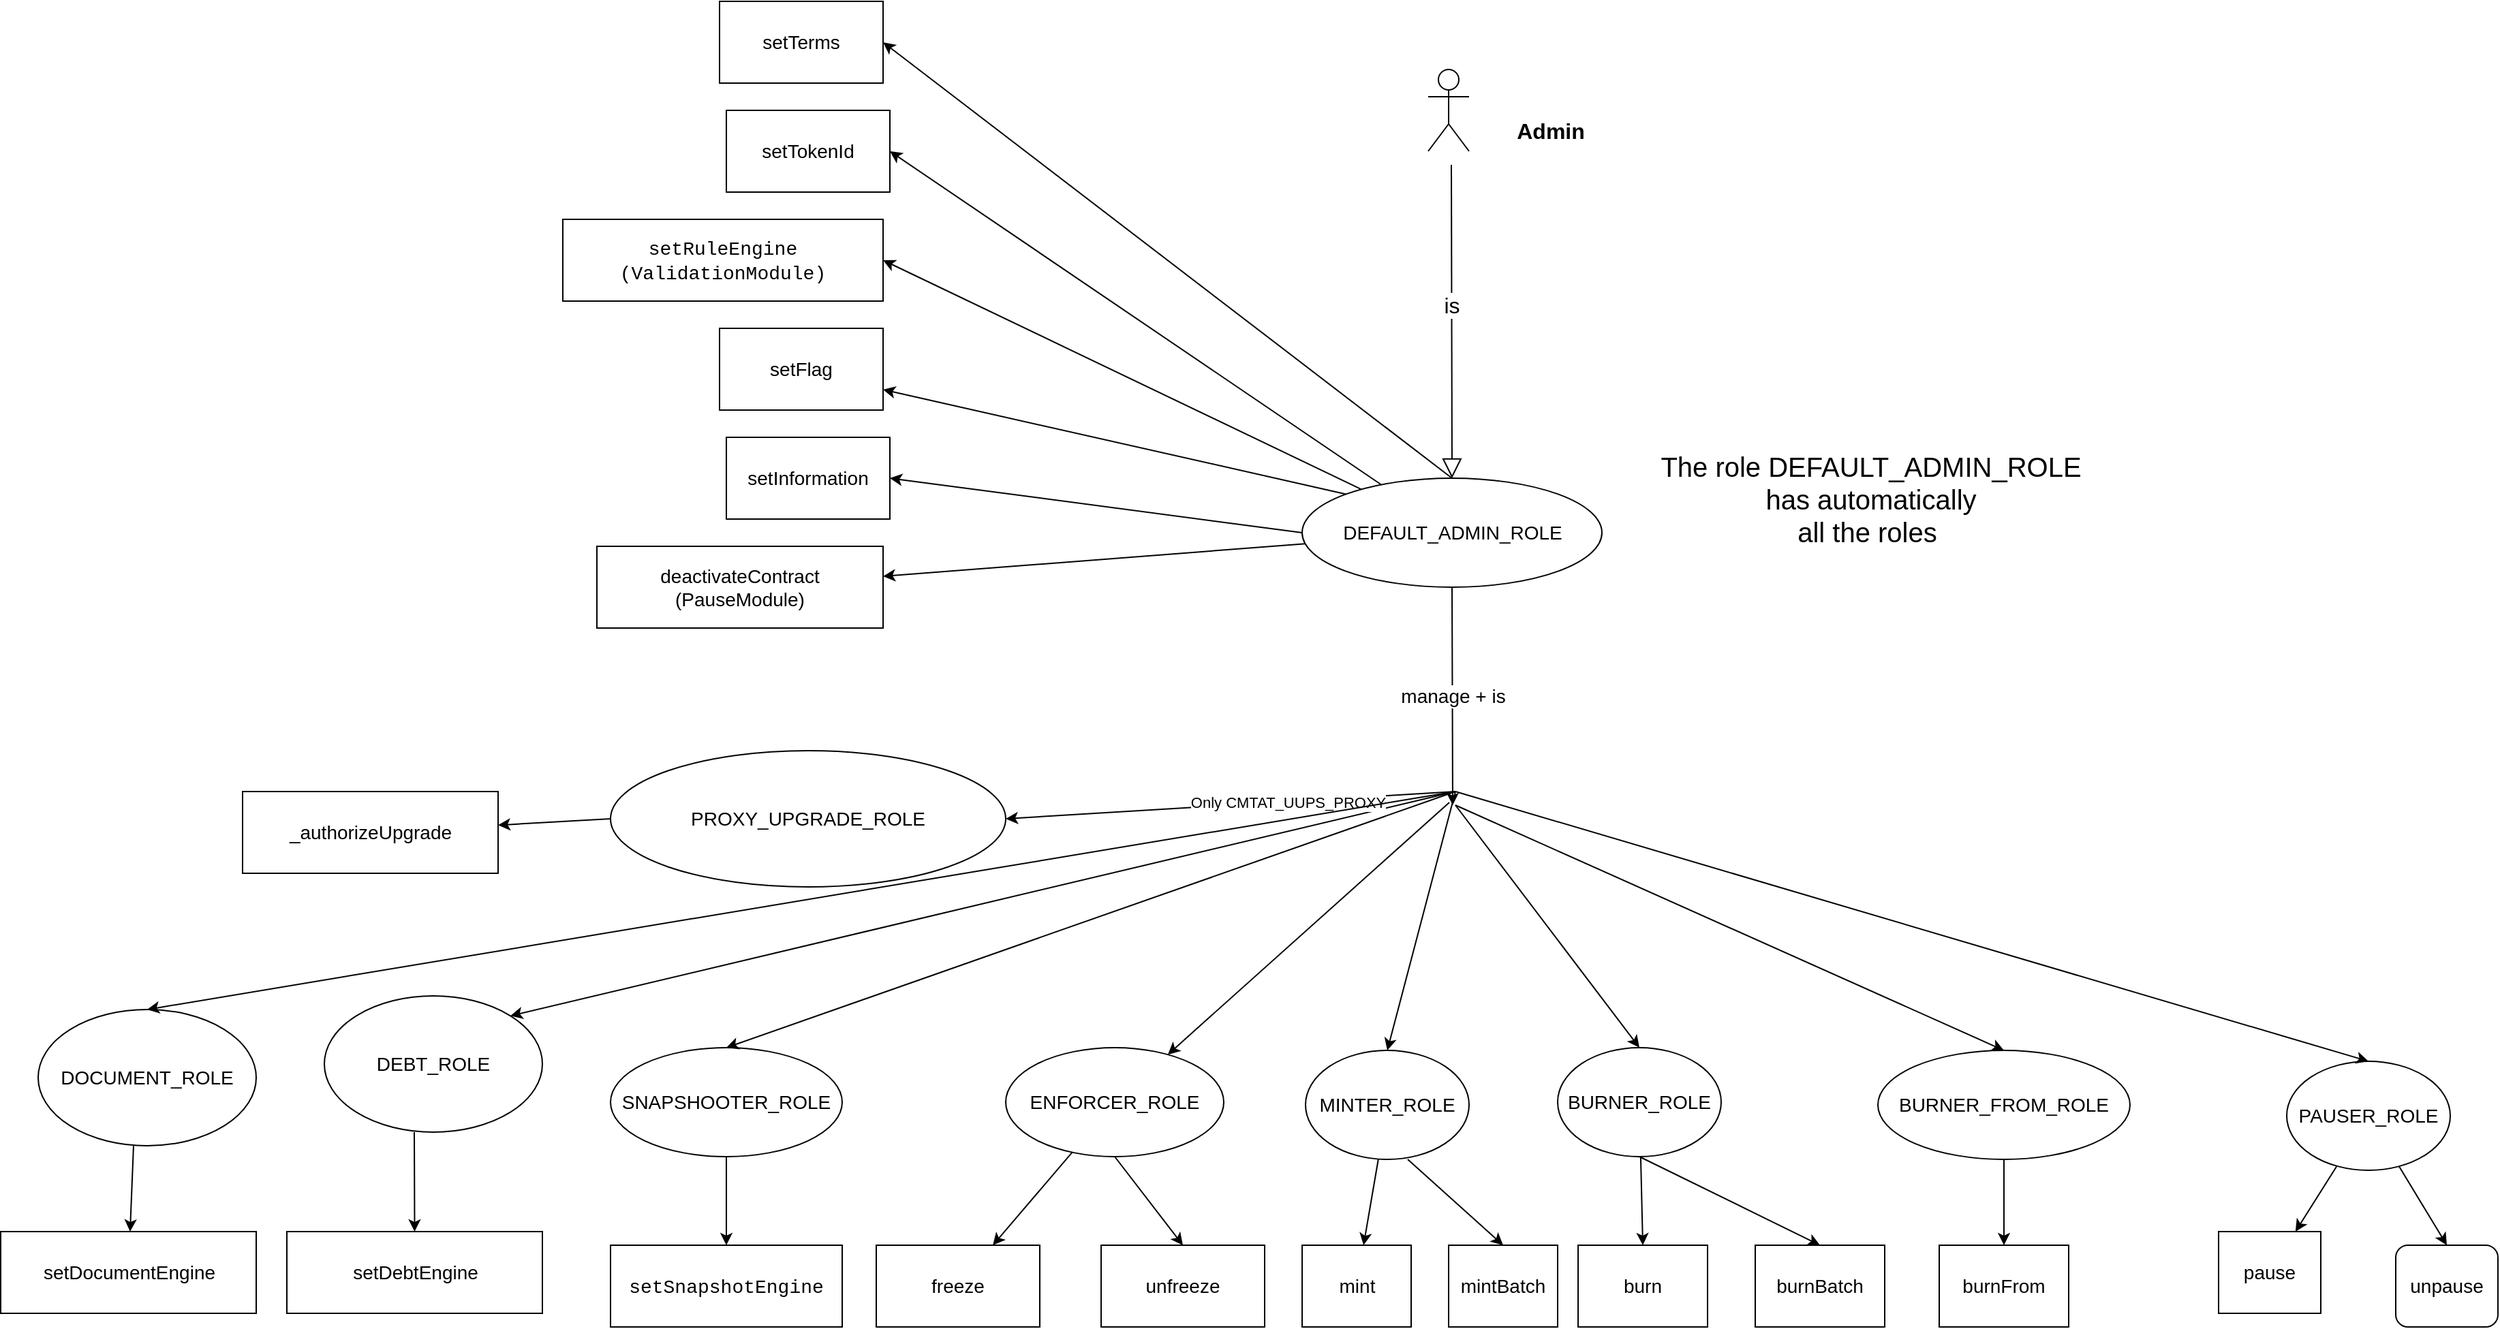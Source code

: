<mxfile version="20.6.2" type="device" pages="3"><diagram name="RBAC" id="wqeqbXqo9Si8dZrtHJzG"><mxGraphModel dx="6185" dy="1601" grid="1" gridSize="10" guides="1" tooltips="1" connect="1" arrows="1" fold="1" page="1" pageScale="1" pageWidth="2336" pageHeight="1654" background="#FFFFFF" math="0" shadow="0"><root><mxCell id="ljkczHg_WvdQSydT1pnp-0"/><mxCell id="ljkczHg_WvdQSydT1pnp-1" parent="ljkczHg_WvdQSydT1pnp-0"/><mxCell id="ljkczHg_WvdQSydT1pnp-2" value="mint" style="rounded=0;whiteSpace=wrap;html=1;fontSize=14;fontColor=#000000;" parent="ljkczHg_WvdQSydT1pnp-1" vertex="1"><mxGeometry x="257.5" y="1323" width="80" height="60" as="geometry"/></mxCell><mxCell id="ljkczHg_WvdQSydT1pnp-3" value="" style="endArrow=classic;html=1;rounded=0;fontSize=14;fontColor=#000000;" parent="ljkczHg_WvdQSydT1pnp-1" source="ljkczHg_WvdQSydT1pnp-24" target="ljkczHg_WvdQSydT1pnp-2" edge="1"><mxGeometry width="50" height="50" relative="1" as="geometry"><mxPoint x="345" y="1273" as="sourcePoint"/><mxPoint x="460" y="1293" as="targetPoint"/></mxGeometry></mxCell><mxCell id="ljkczHg_WvdQSydT1pnp-4" value="burn" style="rounded=0;whiteSpace=wrap;html=1;fontSize=14;fontColor=#000000;" parent="ljkczHg_WvdQSydT1pnp-1" vertex="1"><mxGeometry x="460" y="1323" width="95" height="60" as="geometry"/></mxCell><mxCell id="ljkczHg_WvdQSydT1pnp-5" value="" style="endArrow=classic;html=1;rounded=0;entryX=0.5;entryY=0;entryDx=0;entryDy=0;fontSize=14;fontColor=#000000;" parent="ljkczHg_WvdQSydT1pnp-1" source="ljkczHg_WvdQSydT1pnp-23" target="ljkczHg_WvdQSydT1pnp-4" edge="1"><mxGeometry width="50" height="50" relative="1" as="geometry"><mxPoint x="505" y="1273" as="sourcePoint"/><mxPoint x="590" y="1303" as="targetPoint"/></mxGeometry></mxCell><mxCell id="ljkczHg_WvdQSydT1pnp-6" value="pause" style="rounded=0;whiteSpace=wrap;html=1;fontSize=14;fontColor=#000000;" parent="ljkczHg_WvdQSydT1pnp-1" vertex="1"><mxGeometry x="930" y="1313" width="75" height="60" as="geometry"/></mxCell><mxCell id="ljkczHg_WvdQSydT1pnp-7" value="" style="endArrow=classic;html=1;rounded=0;fontSize=14;fontColor=#000000;" parent="ljkczHg_WvdQSydT1pnp-1" source="ljkczHg_WvdQSydT1pnp-22" target="ljkczHg_WvdQSydT1pnp-6" edge="1"><mxGeometry width="50" height="50" relative="1" as="geometry"><mxPoint x="825.335" y="1268.97" as="sourcePoint"/><mxPoint x="835" y="1303" as="targetPoint"/></mxGeometry></mxCell><mxCell id="ljkczHg_WvdQSydT1pnp-8" value="unpause" style="rounded=1;whiteSpace=wrap;html=1;fontSize=14;fontColor=#000000;" parent="ljkczHg_WvdQSydT1pnp-1" vertex="1"><mxGeometry x="1060" y="1323" width="75" height="60" as="geometry"/></mxCell><mxCell id="ljkczHg_WvdQSydT1pnp-9" value="" style="endArrow=classic;html=1;rounded=0;entryX=0.5;entryY=0;entryDx=0;entryDy=0;fontSize=14;fontColor=#000000;" parent="ljkczHg_WvdQSydT1pnp-1" source="ljkczHg_WvdQSydT1pnp-22" target="ljkczHg_WvdQSydT1pnp-8" edge="1"><mxGeometry width="50" height="50" relative="1" as="geometry"><mxPoint x="867.361" y="1267.721" as="sourcePoint"/><mxPoint x="965" y="1313" as="targetPoint"/></mxGeometry></mxCell><mxCell id="ljkczHg_WvdQSydT1pnp-15" value="SNAPSHOOTER_ROLE" style="ellipse;whiteSpace=wrap;html=1;fontSize=14;fontColor=#000000;" parent="ljkczHg_WvdQSydT1pnp-1" vertex="1"><mxGeometry x="-250" y="1178" width="170" height="80" as="geometry"/></mxCell><mxCell id="ljkczHg_WvdQSydT1pnp-17" value="&lt;span style=&quot;font-family: ui-monospace, SFMono-Regular, &amp;quot;SF Mono&amp;quot;, Menlo, Consolas, &amp;quot;Liberation Mono&amp;quot;, monospace; text-align: start; background-color: rgb(255, 255, 255); font-size: 14px;&quot;&gt;setSnapshotEngine&lt;/span&gt;" style="rounded=0;whiteSpace=wrap;html=1;fontSize=14;fontColor=#000000;" parent="ljkczHg_WvdQSydT1pnp-1" vertex="1"><mxGeometry x="-250" y="1323" width="170" height="60" as="geometry"/></mxCell><mxCell id="ljkczHg_WvdQSydT1pnp-21" value="&lt;span style=&quot;font-size: 14px;&quot;&gt;DEFAULT_ADMIN_ROLE&lt;/span&gt;" style="ellipse;whiteSpace=wrap;html=1;fontSize=14;fontColor=#000000;" parent="ljkczHg_WvdQSydT1pnp-1" vertex="1"><mxGeometry x="257.5" y="760" width="220" height="80" as="geometry"/></mxCell><mxCell id="ljkczHg_WvdQSydT1pnp-22" value="&lt;span style=&quot;font-size: 14px;&quot;&gt;PAUSER_ROLE&lt;/span&gt;" style="ellipse;whiteSpace=wrap;html=1;fontSize=14;fontColor=#000000;" parent="ljkczHg_WvdQSydT1pnp-1" vertex="1"><mxGeometry x="980" y="1188" width="120" height="80" as="geometry"/></mxCell><mxCell id="ljkczHg_WvdQSydT1pnp-23" value="&lt;span style=&quot;font-size: 14px;&quot;&gt;BURNER_ROLE&lt;/span&gt;" style="ellipse;whiteSpace=wrap;html=1;fontSize=14;fontColor=#000000;" parent="ljkczHg_WvdQSydT1pnp-1" vertex="1"><mxGeometry x="445" y="1178" width="120" height="80" as="geometry"/></mxCell><mxCell id="ljkczHg_WvdQSydT1pnp-24" value="&lt;span style=&quot;font-size: 14px;&quot;&gt;MINTER_ROLE&lt;/span&gt;" style="ellipse;whiteSpace=wrap;html=1;fontSize=14;fontColor=#000000;" parent="ljkczHg_WvdQSydT1pnp-1" vertex="1"><mxGeometry x="260" y="1180" width="120" height="80" as="geometry"/></mxCell><mxCell id="ljkczHg_WvdQSydT1pnp-25" value="setTokenId" style="rounded=0;whiteSpace=wrap;html=1;fontSize=14;fontColor=#000000;" parent="ljkczHg_WvdQSydT1pnp-1" vertex="1"><mxGeometry x="-165" y="490" width="120" height="60" as="geometry"/></mxCell><mxCell id="ljkczHg_WvdQSydT1pnp-26" value="" style="endArrow=classic;html=1;rounded=0;entryX=1;entryY=0.5;entryDx=0;entryDy=0;fontSize=14;fontColor=#000000;" parent="ljkczHg_WvdQSydT1pnp-1" source="ljkczHg_WvdQSydT1pnp-21" target="ljkczHg_WvdQSydT1pnp-25" edge="1"><mxGeometry width="50" height="50" relative="1" as="geometry"><mxPoint x="207.5" y="920" as="sourcePoint"/><mxPoint x="257.5" y="870" as="targetPoint"/></mxGeometry></mxCell><mxCell id="ljkczHg_WvdQSydT1pnp-27" value="setTerms" style="rounded=0;whiteSpace=wrap;html=1;fontSize=14;fontColor=#000000;" parent="ljkczHg_WvdQSydT1pnp-1" vertex="1"><mxGeometry x="-170" y="410" width="120" height="60" as="geometry"/></mxCell><mxCell id="ljkczHg_WvdQSydT1pnp-28" value="" style="endArrow=classic;html=1;rounded=0;fontSize=14;fontColor=#000000;exitX=0.5;exitY=0;exitDx=0;exitDy=0;entryX=1;entryY=0.5;entryDx=0;entryDy=0;" parent="ljkczHg_WvdQSydT1pnp-1" source="ljkczHg_WvdQSydT1pnp-21" target="ljkczHg_WvdQSydT1pnp-27" edge="1"><mxGeometry width="50" height="50" relative="1" as="geometry"><mxPoint x="237.5" y="920" as="sourcePoint"/><mxPoint x="287.5" y="870" as="targetPoint"/></mxGeometry></mxCell><mxCell id="ljkczHg_WvdQSydT1pnp-29" value="deactivateContract&lt;br&gt;(PauseModule)" style="rounded=0;whiteSpace=wrap;html=1;fontSize=14;fontColor=#000000;" parent="ljkczHg_WvdQSydT1pnp-1" vertex="1"><mxGeometry x="-260" y="810" width="210" height="60" as="geometry"/></mxCell><mxCell id="ljkczHg_WvdQSydT1pnp-30" value="" style="endArrow=classic;html=1;rounded=0;fontSize=14;fontColor=#000000;" parent="ljkczHg_WvdQSydT1pnp-1" source="ljkczHg_WvdQSydT1pnp-21" target="ljkczHg_WvdQSydT1pnp-29" edge="1"><mxGeometry width="50" height="50" relative="1" as="geometry"><mxPoint x="377.5" y="850" as="sourcePoint"/><mxPoint x="-10" y="827" as="targetPoint"/></mxGeometry></mxCell><mxCell id="ljkczHg_WvdQSydT1pnp-31" value="&lt;span style=&quot;font-family: ui-monospace, SFMono-Regular, &amp;quot;SF Mono&amp;quot;, Menlo, Consolas, &amp;quot;Liberation Mono&amp;quot;, monospace; text-align: start; background-color: rgb(255, 255, 255); font-size: 14px;&quot;&gt;setRuleEngine&lt;br&gt;(ValidationModule)&lt;br&gt;&lt;/span&gt;" style="rounded=0;whiteSpace=wrap;html=1;fontSize=14;fontColor=#000000;" parent="ljkczHg_WvdQSydT1pnp-1" vertex="1"><mxGeometry x="-285" y="570" width="235" height="60" as="geometry"/></mxCell><mxCell id="ljkczHg_WvdQSydT1pnp-32" value="" style="endArrow=classic;html=1;rounded=0;fontSize=14;fontColor=#000000;entryX=1;entryY=0.5;entryDx=0;entryDy=0;exitX=0;exitY=0.5;exitDx=0;exitDy=0;" parent="ljkczHg_WvdQSydT1pnp-1" source="ljkczHg_WvdQSydT1pnp-21" target="ljkczHg_WvdQSydT1pnp-48" edge="1"><mxGeometry width="50" height="50" relative="1" as="geometry"><mxPoint x="727.5" y="850" as="sourcePoint"/><mxPoint x="657.5" y="1130" as="targetPoint"/></mxGeometry></mxCell><mxCell id="ljkczHg_WvdQSydT1pnp-40" value="DEBT_ROLE" style="ellipse;whiteSpace=wrap;html=1;fontSize=14;fontColor=#000000;" parent="ljkczHg_WvdQSydT1pnp-1" vertex="1"><mxGeometry x="-460" y="1140" width="160" height="100" as="geometry"/></mxCell><mxCell id="ljkczHg_WvdQSydT1pnp-46" value="setFlag" style="rounded=0;whiteSpace=wrap;html=1;fontSize=14;fontColor=#000000;" parent="ljkczHg_WvdQSydT1pnp-1" vertex="1"><mxGeometry x="-170" y="650" width="120" height="60" as="geometry"/></mxCell><mxCell id="ljkczHg_WvdQSydT1pnp-47" value="" style="endArrow=classic;html=1;rounded=0;entryX=1;entryY=0.75;entryDx=0;entryDy=0;fontSize=14;fontColor=#000000;exitX=0;exitY=0;exitDx=0;exitDy=0;" parent="ljkczHg_WvdQSydT1pnp-1" source="ljkczHg_WvdQSydT1pnp-21" target="ljkczHg_WvdQSydT1pnp-46" edge="1"><mxGeometry width="50" height="50" relative="1" as="geometry"><mxPoint x="287.5" y="830" as="sourcePoint"/><mxPoint x="-87.5" y="920" as="targetPoint"/></mxGeometry></mxCell><mxCell id="ljkczHg_WvdQSydT1pnp-48" value="setInformation" style="rounded=0;whiteSpace=wrap;html=1;fontSize=14;fontColor=#000000;" parent="ljkczHg_WvdQSydT1pnp-1" vertex="1"><mxGeometry x="-165" y="730" width="120" height="60" as="geometry"/></mxCell><mxCell id="ljkczHg_WvdQSydT1pnp-49" value="" style="endArrow=classic;html=1;rounded=0;entryX=1;entryY=0.5;entryDx=0;entryDy=0;fontSize=14;fontColor=#000000;" parent="ljkczHg_WvdQSydT1pnp-1" source="ljkczHg_WvdQSydT1pnp-21" target="ljkczHg_WvdQSydT1pnp-31" edge="1"><mxGeometry width="50" height="50" relative="1" as="geometry"><mxPoint x="224.772" y="848.469" as="sourcePoint"/><mxPoint x="577.5" y="950" as="targetPoint"/></mxGeometry></mxCell><mxCell id="ljkczHg_WvdQSydT1pnp-50" value="freeze" style="rounded=0;whiteSpace=wrap;html=1;fontSize=14;fontColor=#000000;" parent="ljkczHg_WvdQSydT1pnp-1" vertex="1"><mxGeometry x="-55" y="1323" width="120" height="60" as="geometry"/></mxCell><mxCell id="ljkczHg_WvdQSydT1pnp-51" value="" style="endArrow=classic;html=1;rounded=0;fontSize=14;fontColor=#000000;" parent="ljkczHg_WvdQSydT1pnp-1" source="ljkczHg_WvdQSydT1pnp-52" target="ljkczHg_WvdQSydT1pnp-50" edge="1"><mxGeometry width="50" height="50" relative="1" as="geometry"><mxPoint x="35" y="1273" as="sourcePoint"/><mxPoint x="150" y="1293" as="targetPoint"/></mxGeometry></mxCell><mxCell id="ljkczHg_WvdQSydT1pnp-52" value="&lt;span style=&quot;font-size: 14px;&quot;&gt;ENFORCER_ROLE&lt;/span&gt;" style="ellipse;whiteSpace=wrap;html=1;fontSize=14;fontColor=#000000;" parent="ljkczHg_WvdQSydT1pnp-1" vertex="1"><mxGeometry x="40" y="1178" width="160" height="80" as="geometry"/></mxCell><mxCell id="ljkczHg_WvdQSydT1pnp-59" value="setDebtEngine" style="rounded=0;whiteSpace=wrap;html=1;fontSize=14;fontColor=#000000;" parent="ljkczHg_WvdQSydT1pnp-1" vertex="1"><mxGeometry x="-487.5" y="1313" width="187.5" height="60" as="geometry"/></mxCell><mxCell id="ljkczHg_WvdQSydT1pnp-75" value="unfreeze" style="rounded=0;whiteSpace=wrap;html=1;fontSize=14;fontColor=#000000;" parent="ljkczHg_WvdQSydT1pnp-1" vertex="1"><mxGeometry x="110" y="1323" width="120" height="60" as="geometry"/></mxCell><mxCell id="ljkczHg_WvdQSydT1pnp-76" value="" style="endArrow=classic;html=1;rounded=0;fontSize=14;fontColor=#000000;entryX=0.5;entryY=0;entryDx=0;entryDy=0;exitX=0.5;exitY=1;exitDx=0;exitDy=0;" parent="ljkczHg_WvdQSydT1pnp-1" source="ljkczHg_WvdQSydT1pnp-52" target="ljkczHg_WvdQSydT1pnp-75" edge="1"><mxGeometry width="50" height="50" relative="1" as="geometry"><mxPoint x="95" y="1253" as="sourcePoint"/><mxPoint x="56.351" y="1383" as="targetPoint"/></mxGeometry></mxCell><mxCell id="ljkczHg_WvdQSydT1pnp-97" value="" style="shape=umlActor;verticalLabelPosition=bottom;verticalAlign=top;html=1;outlineConnect=0;fontSize=16;" parent="ljkczHg_WvdQSydT1pnp-1" vertex="1"><mxGeometry x="350" y="460" width="30" height="60" as="geometry"/></mxCell><mxCell id="QxoJvV0ITbU9B6rz33CR-2" value="" style="endArrow=classic;html=1;rounded=0;fontSize=14;fontColor=#000000;entryX=1;entryY=0;entryDx=0;entryDy=0;" parent="ljkczHg_WvdQSydT1pnp-1" target="ljkczHg_WvdQSydT1pnp-40" edge="1"><mxGeometry width="50" height="50" relative="1" as="geometry"><mxPoint x="370" y="990" as="sourcePoint"/><mxPoint x="-950" y="1220.0" as="targetPoint"/></mxGeometry></mxCell><mxCell id="QxoJvV0ITbU9B6rz33CR-3" value="manage + is" style="endArrow=classic;html=1;rounded=0;fontSize=14;fontColor=#000000;exitX=0.5;exitY=1;exitDx=0;exitDy=0;" parent="ljkczHg_WvdQSydT1pnp-1" source="ljkczHg_WvdQSydT1pnp-21" edge="1"><mxGeometry width="50" height="50" relative="1" as="geometry"><mxPoint x="303.584" y="845.862" as="sourcePoint"/><mxPoint x="368" y="1000" as="targetPoint"/></mxGeometry></mxCell><mxCell id="QxoJvV0ITbU9B6rz33CR-9" value="is" style="edgeStyle=none;html=1;endArrow=block;endFill=0;endSize=12;verticalAlign=bottom;rounded=0;fontSize=16;entryX=0.5;entryY=0;entryDx=0;entryDy=0;" parent="ljkczHg_WvdQSydT1pnp-1" target="ljkczHg_WvdQSydT1pnp-21" edge="1"><mxGeometry width="160" relative="1" as="geometry"><mxPoint x="367" y="530" as="sourcePoint"/><mxPoint x="710" y="660" as="targetPoint"/></mxGeometry></mxCell><mxCell id="QxoJvV0ITbU9B6rz33CR-14" value="" style="endArrow=classic;html=1;rounded=0;fontSize=14;fontColor=#000000;" parent="ljkczHg_WvdQSydT1pnp-1" target="ljkczHg_WvdQSydT1pnp-52" edge="1"><mxGeometry width="50" height="50" relative="1" as="geometry"><mxPoint x="365.536" y="998" as="sourcePoint"/><mxPoint x="-490.0" y="1168" as="targetPoint"/><Array as="points"/></mxGeometry></mxCell><mxCell id="QxoJvV0ITbU9B6rz33CR-15" value="" style="endArrow=classic;html=1;rounded=0;fontSize=14;fontColor=#000000;entryX=0.5;entryY=0;entryDx=0;entryDy=0;" parent="ljkczHg_WvdQSydT1pnp-1" target="ljkczHg_WvdQSydT1pnp-24" edge="1"><mxGeometry width="50" height="50" relative="1" as="geometry"><mxPoint x="370" y="990" as="sourcePoint"/><mxPoint x="184.376" y="1151.718" as="targetPoint"/></mxGeometry></mxCell><mxCell id="QxoJvV0ITbU9B6rz33CR-16" value="" style="endArrow=classic;html=1;rounded=0;fontSize=14;fontColor=#000000;entryX=0.5;entryY=0;entryDx=0;entryDy=0;" parent="ljkczHg_WvdQSydT1pnp-1" target="ljkczHg_WvdQSydT1pnp-23" edge="1"><mxGeometry x="-0.146" y="-43" width="50" height="50" relative="1" as="geometry"><mxPoint x="370" y="1000" as="sourcePoint"/><mxPoint x="355" y="1188" as="targetPoint"/><mxPoint as="offset"/></mxGeometry></mxCell><mxCell id="QxoJvV0ITbU9B6rz33CR-17" value="" style="endArrow=classic;html=1;rounded=0;fontSize=14;fontColor=#000000;entryX=0.5;entryY=0;entryDx=0;entryDy=0;" parent="ljkczHg_WvdQSydT1pnp-1" target="ljkczHg_WvdQSydT1pnp-22" edge="1"><mxGeometry width="50" height="50" relative="1" as="geometry"><mxPoint x="370" y="990" as="sourcePoint"/><mxPoint x="515" y="1188" as="targetPoint"/></mxGeometry></mxCell><mxCell id="QxoJvV0ITbU9B6rz33CR-18" value="Admin" style="text;html=1;strokeColor=none;fillColor=none;align=center;verticalAlign=middle;whiteSpace=wrap;rounded=0;fontSize=16;fontStyle=1" parent="ljkczHg_WvdQSydT1pnp-1" vertex="1"><mxGeometry x="410" y="490" width="60" height="30" as="geometry"/></mxCell><mxCell id="XvfCO-1QW4Z-ghBwzclj-2" value="The role DEFAULT_ADMIN_ROLE has automatically&lt;br&gt;all the roles&amp;nbsp;" style="text;html=1;strokeColor=none;fillColor=none;align=center;verticalAlign=middle;whiteSpace=wrap;rounded=0;fontSize=20;" parent="ljkczHg_WvdQSydT1pnp-1" vertex="1"><mxGeometry x="510" y="760" width="330" height="30" as="geometry"/></mxCell><mxCell id="wRKVtEK0BgE3XTfkUQiX-0" value="mintBatch" style="rounded=0;whiteSpace=wrap;html=1;fontSize=14;fontColor=#000000;" vertex="1" parent="ljkczHg_WvdQSydT1pnp-1"><mxGeometry x="365" y="1323" width="80" height="60" as="geometry"/></mxCell><mxCell id="wRKVtEK0BgE3XTfkUQiX-1" value="" style="endArrow=classic;html=1;rounded=0;fontSize=14;fontColor=#000000;entryX=0.5;entryY=0;entryDx=0;entryDy=0;" edge="1" parent="ljkczHg_WvdQSydT1pnp-1" target="wRKVtEK0BgE3XTfkUQiX-0"><mxGeometry width="50" height="50" relative="1" as="geometry"><mxPoint x="335" y="1260" as="sourcePoint"/><mxPoint x="332.2" y="1323" as="targetPoint"/></mxGeometry></mxCell><mxCell id="wRKVtEK0BgE3XTfkUQiX-2" value="burnBatch" style="rounded=0;whiteSpace=wrap;html=1;fontSize=14;fontColor=#000000;" vertex="1" parent="ljkczHg_WvdQSydT1pnp-1"><mxGeometry x="590" y="1323" width="95" height="60" as="geometry"/></mxCell><mxCell id="wRKVtEK0BgE3XTfkUQiX-3" value="" style="endArrow=classic;html=1;rounded=0;entryX=0.5;entryY=0;entryDx=0;entryDy=0;fontSize=14;fontColor=#000000;exitX=0.5;exitY=1;exitDx=0;exitDy=0;" edge="1" parent="ljkczHg_WvdQSydT1pnp-1" source="ljkczHg_WvdQSydT1pnp-23" target="wRKVtEK0BgE3XTfkUQiX-2"><mxGeometry width="50" height="50" relative="1" as="geometry"><mxPoint x="516.0" y="1267.994" as="sourcePoint"/><mxPoint x="517.5" y="1323" as="targetPoint"/></mxGeometry></mxCell><mxCell id="wRKVtEK0BgE3XTfkUQiX-5" value="&lt;span style=&quot;font-size: 14px;&quot;&gt;BURNER_FROM_ROLE&lt;/span&gt;" style="ellipse;whiteSpace=wrap;html=1;fontSize=14;fontColor=#000000;" vertex="1" parent="ljkczHg_WvdQSydT1pnp-1"><mxGeometry x="680" y="1180" width="185" height="80" as="geometry"/></mxCell><mxCell id="wRKVtEK0BgE3XTfkUQiX-6" value="" style="endArrow=classic;html=1;rounded=0;entryX=0.5;entryY=0;entryDx=0;entryDy=0;" edge="1" parent="ljkczHg_WvdQSydT1pnp-1" target="wRKVtEK0BgE3XTfkUQiX-5"><mxGeometry width="50" height="50" relative="1" as="geometry"><mxPoint x="370" y="1000" as="sourcePoint"/><mxPoint x="600" y="1080" as="targetPoint"/></mxGeometry></mxCell><mxCell id="wRKVtEK0BgE3XTfkUQiX-7" value="burnFrom" style="rounded=0;whiteSpace=wrap;html=1;fontSize=14;fontColor=#000000;" vertex="1" parent="ljkczHg_WvdQSydT1pnp-1"><mxGeometry x="725" y="1323" width="95" height="60" as="geometry"/></mxCell><mxCell id="wRKVtEK0BgE3XTfkUQiX-8" value="" style="endArrow=classic;html=1;rounded=0;exitX=0.5;exitY=1;exitDx=0;exitDy=0;entryX=0.5;entryY=0;entryDx=0;entryDy=0;" edge="1" parent="ljkczHg_WvdQSydT1pnp-1" source="wRKVtEK0BgE3XTfkUQiX-5" target="wRKVtEK0BgE3XTfkUQiX-7"><mxGeometry width="50" height="50" relative="1" as="geometry"><mxPoint x="850" y="1280" as="sourcePoint"/><mxPoint x="900" y="1230" as="targetPoint"/></mxGeometry></mxCell><mxCell id="wRKVtEK0BgE3XTfkUQiX-9" value="" style="endArrow=classic;html=1;rounded=0;entryX=0.5;entryY=0;entryDx=0;entryDy=0;" edge="1" parent="ljkczHg_WvdQSydT1pnp-1" target="ljkczHg_WvdQSydT1pnp-15"><mxGeometry width="50" height="50" relative="1" as="geometry"><mxPoint x="370" y="990" as="sourcePoint"/><mxPoint x="-20" y="1090" as="targetPoint"/></mxGeometry></mxCell><mxCell id="wRKVtEK0BgE3XTfkUQiX-10" value="" style="endArrow=classic;html=1;rounded=0;exitX=0.5;exitY=1;exitDx=0;exitDy=0;entryX=0.5;entryY=0;entryDx=0;entryDy=0;" edge="1" parent="ljkczHg_WvdQSydT1pnp-1" source="ljkczHg_WvdQSydT1pnp-15" target="ljkczHg_WvdQSydT1pnp-17"><mxGeometry width="50" height="50" relative="1" as="geometry"><mxPoint x="-130" y="1340" as="sourcePoint"/><mxPoint x="-80" y="1290" as="targetPoint"/></mxGeometry></mxCell><mxCell id="wRKVtEK0BgE3XTfkUQiX-11" value="" style="endArrow=classic;html=1;rounded=0;entryX=0.5;entryY=0;entryDx=0;entryDy=0;" edge="1" parent="ljkczHg_WvdQSydT1pnp-1" target="ljkczHg_WvdQSydT1pnp-59"><mxGeometry width="50" height="50" relative="1" as="geometry"><mxPoint x="-394" y="1240" as="sourcePoint"/><mxPoint x="-300" y="1240" as="targetPoint"/></mxGeometry></mxCell><mxCell id="wRKVtEK0BgE3XTfkUQiX-12" value="" style="endArrow=classic;html=1;rounded=0;entryX=1;entryY=0.5;entryDx=0;entryDy=0;" edge="1" parent="ljkczHg_WvdQSydT1pnp-1" target="wRKVtEK0BgE3XTfkUQiX-15"><mxGeometry width="50" height="50" relative="1" as="geometry"><mxPoint x="370" y="990" as="sourcePoint"/><mxPoint x="-530" y="970" as="targetPoint"/></mxGeometry></mxCell><mxCell id="wRKVtEK0BgE3XTfkUQiX-13" value="Only CMTAT_UUPS_PROXY" style="edgeLabel;html=1;align=center;verticalAlign=middle;resizable=0;points=[];" vertex="1" connectable="0" parent="wRKVtEK0BgE3XTfkUQiX-12"><mxGeometry x="-0.254" relative="1" as="geometry"><mxPoint as="offset"/></mxGeometry></mxCell><mxCell id="wRKVtEK0BgE3XTfkUQiX-15" value="PROXY_UPGRADE_ROLE" style="ellipse;whiteSpace=wrap;html=1;fontSize=14;fontColor=#000000;" vertex="1" parent="ljkczHg_WvdQSydT1pnp-1"><mxGeometry x="-250" y="960" width="290" height="100" as="geometry"/></mxCell><mxCell id="wRKVtEK0BgE3XTfkUQiX-16" value="_authorizeUpgrade" style="rounded=0;whiteSpace=wrap;html=1;fontSize=14;fontColor=#000000;" vertex="1" parent="ljkczHg_WvdQSydT1pnp-1"><mxGeometry x="-520" y="990" width="187.5" height="60" as="geometry"/></mxCell><mxCell id="wRKVtEK0BgE3XTfkUQiX-17" value="" style="endArrow=classic;html=1;rounded=0;exitX=0;exitY=0.5;exitDx=0;exitDy=0;" edge="1" parent="ljkczHg_WvdQSydT1pnp-1" source="wRKVtEK0BgE3XTfkUQiX-15" target="wRKVtEK0BgE3XTfkUQiX-16"><mxGeometry width="50" height="50" relative="1" as="geometry"><mxPoint x="-690" y="870" as="sourcePoint"/><mxPoint x="-640" y="820" as="targetPoint"/></mxGeometry></mxCell><mxCell id="wRKVtEK0BgE3XTfkUQiX-18" value="" style="endArrow=classic;html=1;rounded=0;" edge="1" parent="ljkczHg_WvdQSydT1pnp-1" target="wRKVtEK0BgE3XTfkUQiX-20"><mxGeometry width="50" height="50" relative="1" as="geometry"><mxPoint x="-600" y="1250" as="sourcePoint"/><mxPoint x="-720" y="1080" as="targetPoint"/></mxGeometry></mxCell><mxCell id="wRKVtEK0BgE3XTfkUQiX-19" value="DOCUMENT_ROLE" style="ellipse;whiteSpace=wrap;html=1;fontSize=14;fontColor=#000000;" vertex="1" parent="ljkczHg_WvdQSydT1pnp-1"><mxGeometry x="-670" y="1150" width="160" height="100" as="geometry"/></mxCell><mxCell id="wRKVtEK0BgE3XTfkUQiX-20" value="setDocumentEngine" style="rounded=0;whiteSpace=wrap;html=1;fontSize=14;fontColor=#000000;" vertex="1" parent="ljkczHg_WvdQSydT1pnp-1"><mxGeometry x="-697.5" y="1313" width="187.5" height="60" as="geometry"/></mxCell><mxCell id="wRKVtEK0BgE3XTfkUQiX-21" value="" style="endArrow=classic;html=1;rounded=0;entryX=0.5;entryY=0;entryDx=0;entryDy=0;" edge="1" parent="ljkczHg_WvdQSydT1pnp-1" target="wRKVtEK0BgE3XTfkUQiX-19"><mxGeometry width="50" height="50" relative="1" as="geometry"><mxPoint x="370" y="990" as="sourcePoint"/><mxPoint x="-1070" y="840" as="targetPoint"/></mxGeometry></mxCell></root></mxGraphModel></diagram><diagram name="Copy of RBAC" id="yb4QgO7zDaPs2cselYvu"><mxGraphModel dx="4926" dy="1361" grid="1" gridSize="10" guides="1" tooltips="1" connect="1" arrows="1" fold="1" page="1" pageScale="1" pageWidth="1654" pageHeight="2336" math="0" shadow="0"><root><mxCell id="mIcqh6xpjjg7N3-H-yx0-0"/><mxCell id="mIcqh6xpjjg7N3-H-yx0-1" parent="mIcqh6xpjjg7N3-H-yx0-0"/><mxCell id="mIcqh6xpjjg7N3-H-yx0-2" value="mint" style="rounded=0;whiteSpace=wrap;html=1;fontSize=14;fontColor=#000000;" parent="mIcqh6xpjjg7N3-H-yx0-1" vertex="1"><mxGeometry x="90" y="450" width="80" height="60" as="geometry"/></mxCell><mxCell id="mIcqh6xpjjg7N3-H-yx0-3" value="" style="endArrow=classic;html=1;rounded=0;fontSize=14;fontColor=#000000;" parent="mIcqh6xpjjg7N3-H-yx0-1" source="mIcqh6xpjjg7N3-H-yx0-24" target="mIcqh6xpjjg7N3-H-yx0-2" edge="1"><mxGeometry width="50" height="50" relative="1" as="geometry"><mxPoint x="130" y="500" as="sourcePoint"/><mxPoint x="245" y="520" as="targetPoint"/></mxGeometry></mxCell><mxCell id="mIcqh6xpjjg7N3-H-yx0-4" value="forceBurn" style="rounded=0;whiteSpace=wrap;html=1;fontSize=14;fontColor=#000000;" parent="mIcqh6xpjjg7N3-H-yx0-1" vertex="1"><mxGeometry x="105" y="790" width="90" height="60" as="geometry"/></mxCell><mxCell id="mIcqh6xpjjg7N3-H-yx0-5" value="" style="endArrow=classic;html=1;rounded=0;entryX=0;entryY=0.5;entryDx=0;entryDy=0;fontSize=14;fontColor=#000000;" parent="mIcqh6xpjjg7N3-H-yx0-1" source="mIcqh6xpjjg7N3-H-yx0-23" target="mIcqh6xpjjg7N3-H-yx0-4" edge="1"><mxGeometry width="50" height="50" relative="1" as="geometry"><mxPoint x="300" y="700" as="sourcePoint"/><mxPoint x="385" y="730" as="targetPoint"/></mxGeometry></mxCell><mxCell id="mIcqh6xpjjg7N3-H-yx0-6" value="pause" style="rounded=0;whiteSpace=wrap;html=1;fontSize=14;fontColor=#000000;" parent="mIcqh6xpjjg7N3-H-yx0-1" vertex="1"><mxGeometry x="99.25" y="888" width="75" height="60" as="geometry"/></mxCell><mxCell id="mIcqh6xpjjg7N3-H-yx0-7" value="" style="endArrow=classic;html=1;rounded=0;fontSize=14;fontColor=#000000;" parent="mIcqh6xpjjg7N3-H-yx0-1" source="mIcqh6xpjjg7N3-H-yx0-22" target="mIcqh6xpjjg7N3-H-yx0-6" edge="1"><mxGeometry width="50" height="50" relative="1" as="geometry"><mxPoint x="515.335" y="665.97" as="sourcePoint"/><mxPoint x="525" y="700" as="targetPoint"/></mxGeometry></mxCell><mxCell id="mIcqh6xpjjg7N3-H-yx0-8" value="unpause" style="rounded=1;whiteSpace=wrap;html=1;fontSize=14;fontColor=#000000;" parent="mIcqh6xpjjg7N3-H-yx0-1" vertex="1"><mxGeometry x="90" y="970" width="75" height="60" as="geometry"/></mxCell><mxCell id="mIcqh6xpjjg7N3-H-yx0-9" value="" style="endArrow=classic;html=1;rounded=0;entryX=0.5;entryY=0;entryDx=0;entryDy=0;fontSize=14;fontColor=#000000;" parent="mIcqh6xpjjg7N3-H-yx0-1" source="mIcqh6xpjjg7N3-H-yx0-22" target="mIcqh6xpjjg7N3-H-yx0-8" edge="1"><mxGeometry width="50" height="50" relative="1" as="geometry"><mxPoint x="557.361" y="664.721" as="sourcePoint"/><mxPoint x="655" y="710" as="targetPoint"/></mxGeometry></mxCell><mxCell id="mIcqh6xpjjg7N3-H-yx0-12" value="setInterestRate" style="rounded=0;whiteSpace=wrap;html=1;fontSize=14;fontColor=#000000;" parent="mIcqh6xpjjg7N3-H-yx0-1" vertex="1"><mxGeometry x="295" y="1590" width="120" height="60" as="geometry"/></mxCell><mxCell id="mIcqh6xpjjg7N3-H-yx0-14" value="&lt;span style=&quot;font-family: ui-monospace, SFMono-Regular, &amp;quot;SF Mono&amp;quot;, Menlo, Consolas, &amp;quot;Liberation Mono&amp;quot;, monospace; text-align: start; background-color: rgb(255, 255, 255); font-size: 14px;&quot;&gt;scheduleSnapshot&lt;/span&gt;" style="rounded=0;whiteSpace=wrap;html=1;fontSize=14;fontColor=#000000;" parent="mIcqh6xpjjg7N3-H-yx0-1" vertex="1"><mxGeometry x="61.75" y="1070" width="160" height="60" as="geometry"/></mxCell><mxCell id="mIcqh6xpjjg7N3-H-yx0-15" value="SNAPSHOOTER_ROLE" style="ellipse;whiteSpace=wrap;html=1;fontSize=14;fontColor=#000000;" parent="mIcqh6xpjjg7N3-H-yx0-1" vertex="1"><mxGeometry x="-211.5" y="1160" width="170" height="80" as="geometry"/></mxCell><mxCell id="mIcqh6xpjjg7N3-H-yx0-16" value="" style="endArrow=classic;html=1;rounded=0;fontSize=14;fontColor=#000000;" parent="mIcqh6xpjjg7N3-H-yx0-1" target="mIcqh6xpjjg7N3-H-yx0-14" edge="1"><mxGeometry width="50" height="50" relative="1" as="geometry"><mxPoint x="-60" y="1170" as="sourcePoint"/><mxPoint x="-24" y="1270" as="targetPoint"/></mxGeometry></mxCell><mxCell id="mIcqh6xpjjg7N3-H-yx0-17" value="&lt;span style=&quot;font-family: ui-monospace, SFMono-Regular, &amp;quot;SF Mono&amp;quot;, Menlo, Consolas, &amp;quot;Liberation Mono&amp;quot;, monospace; text-align: start; background-color: rgb(255, 255, 255); font-size: 14px;&quot;&gt;rescheduleSnapshot&lt;/span&gt;" style="rounded=0;whiteSpace=wrap;html=1;fontSize=14;fontColor=#000000;" parent="mIcqh6xpjjg7N3-H-yx0-1" vertex="1"><mxGeometry x="51.75" y="1320" width="170" height="60" as="geometry"/></mxCell><mxCell id="mIcqh6xpjjg7N3-H-yx0-18" value="" style="endArrow=classic;html=1;rounded=0;fontSize=14;fontColor=#000000;entryX=0;entryY=0.5;entryDx=0;entryDy=0;" parent="mIcqh6xpjjg7N3-H-yx0-1" source="mIcqh6xpjjg7N3-H-yx0-15" target="mIcqh6xpjjg7N3-H-yx0-17" edge="1"><mxGeometry width="50" height="50" relative="1" as="geometry"><mxPoint x="76" y="1270" as="sourcePoint"/><mxPoint x="126" y="1220" as="targetPoint"/></mxGeometry></mxCell><mxCell id="mIcqh6xpjjg7N3-H-yx0-19" value="&lt;span style=&quot;font-family: ui-monospace, SFMono-Regular, &amp;quot;SF Mono&amp;quot;, Menlo, Consolas, &amp;quot;Liberation Mono&amp;quot;, monospace; text-align: start; background-color: rgb(255, 255, 255); font-size: 14px;&quot;&gt;unscheduleLastSnapshot&lt;/span&gt;" style="rounded=0;whiteSpace=wrap;html=1;fontSize=14;fontColor=#000000;" parent="mIcqh6xpjjg7N3-H-yx0-1" vertex="1"><mxGeometry x="45" y="1230" width="210" height="60" as="geometry"/></mxCell><mxCell id="mIcqh6xpjjg7N3-H-yx0-20" value="" style="endArrow=classic;html=1;rounded=0;fontSize=14;fontColor=#000000;" parent="mIcqh6xpjjg7N3-H-yx0-1" source="mIcqh6xpjjg7N3-H-yx0-15" target="mIcqh6xpjjg7N3-H-yx0-19" edge="1"><mxGeometry width="50" height="50" relative="1" as="geometry"><mxPoint x="106" y="1290" as="sourcePoint"/><mxPoint x="156" y="1240" as="targetPoint"/><Array as="points"/></mxGeometry></mxCell><mxCell id="mIcqh6xpjjg7N3-H-yx0-21" value="&lt;span style=&quot;font-size: 14px;&quot;&gt;DEFAULT_ADMIN_ROLE&lt;/span&gt;" style="ellipse;whiteSpace=wrap;html=1;fontSize=14;fontColor=#000000;" parent="mIcqh6xpjjg7N3-H-yx0-1" vertex="1"><mxGeometry x="-622.5" y="550" width="220" height="80" as="geometry"/></mxCell><mxCell id="mIcqh6xpjjg7N3-H-yx0-22" value="&lt;span style=&quot;font-size: 14px;&quot;&gt;PAUSER_ROLE&lt;/span&gt;" style="ellipse;whiteSpace=wrap;html=1;fontSize=14;fontColor=#000000;" parent="mIcqh6xpjjg7N3-H-yx0-1" vertex="1"><mxGeometry x="-160" y="938" width="120" height="80" as="geometry"/></mxCell><mxCell id="mIcqh6xpjjg7N3-H-yx0-23" value="&lt;span style=&quot;font-size: 14px;&quot;&gt;BURNER_ROLE&lt;/span&gt;" style="ellipse;whiteSpace=wrap;html=1;fontSize=14;fontColor=#000000;" parent="mIcqh6xpjjg7N3-H-yx0-1" vertex="1"><mxGeometry x="-150" y="790" width="120" height="80" as="geometry"/></mxCell><mxCell id="mIcqh6xpjjg7N3-H-yx0-24" value="&lt;span style=&quot;font-size: 14px;&quot;&gt;MINTER_ROLE&lt;/span&gt;" style="ellipse;whiteSpace=wrap;html=1;fontSize=14;fontColor=#000000;" parent="mIcqh6xpjjg7N3-H-yx0-1" vertex="1"><mxGeometry x="-140" y="440" width="120" height="80" as="geometry"/></mxCell><mxCell id="mIcqh6xpjjg7N3-H-yx0-25" value="setTokenId" style="rounded=0;whiteSpace=wrap;html=1;fontSize=14;fontColor=#000000;" parent="mIcqh6xpjjg7N3-H-yx0-1" vertex="1"><mxGeometry x="-825" y="560" width="120" height="60" as="geometry"/></mxCell><mxCell id="mIcqh6xpjjg7N3-H-yx0-26" value="" style="endArrow=classic;html=1;rounded=0;exitX=0;exitY=0.5;exitDx=0;exitDy=0;entryX=1;entryY=0.5;entryDx=0;entryDy=0;fontSize=14;fontColor=#000000;" parent="mIcqh6xpjjg7N3-H-yx0-1" source="mIcqh6xpjjg7N3-H-yx0-21" target="mIcqh6xpjjg7N3-H-yx0-25" edge="1"><mxGeometry width="50" height="50" relative="1" as="geometry"><mxPoint x="-672.5" y="710" as="sourcePoint"/><mxPoint x="-622.5" y="660" as="targetPoint"/></mxGeometry></mxCell><mxCell id="mIcqh6xpjjg7N3-H-yx0-27" value="setTerms" style="rounded=0;whiteSpace=wrap;html=1;fontSize=14;fontColor=#000000;" parent="mIcqh6xpjjg7N3-H-yx0-1" vertex="1"><mxGeometry x="-540" y="700" width="120" height="60" as="geometry"/></mxCell><mxCell id="mIcqh6xpjjg7N3-H-yx0-28" value="" style="endArrow=classic;html=1;rounded=0;fontSize=14;fontColor=#000000;" parent="mIcqh6xpjjg7N3-H-yx0-1" source="mIcqh6xpjjg7N3-H-yx0-21" target="mIcqh6xpjjg7N3-H-yx0-27" edge="1"><mxGeometry width="50" height="50" relative="1" as="geometry"><mxPoint x="-642.5" y="710" as="sourcePoint"/><mxPoint x="-592.5" y="660" as="targetPoint"/></mxGeometry></mxCell><mxCell id="mIcqh6xpjjg7N3-H-yx0-29" value="kill" style="rounded=0;whiteSpace=wrap;html=1;fontSize=14;fontColor=#000000;" parent="mIcqh6xpjjg7N3-H-yx0-1" vertex="1"><mxGeometry x="-378.25" y="690" width="120" height="60" as="geometry"/></mxCell><mxCell id="mIcqh6xpjjg7N3-H-yx0-30" value="" style="endArrow=classic;html=1;rounded=0;entryX=0.5;entryY=0;entryDx=0;entryDy=0;fontSize=14;fontColor=#000000;" parent="mIcqh6xpjjg7N3-H-yx0-1" source="mIcqh6xpjjg7N3-H-yx0-21" target="mIcqh6xpjjg7N3-H-yx0-29" edge="1"><mxGeometry width="50" height="50" relative="1" as="geometry"><mxPoint x="-502.5" y="640" as="sourcePoint"/><mxPoint x="-572.5" y="600" as="targetPoint"/></mxGeometry></mxCell><mxCell id="mIcqh6xpjjg7N3-H-yx0-31" value="&lt;span style=&quot;font-family: ui-monospace, SFMono-Regular, &amp;quot;SF Mono&amp;quot;, Menlo, Consolas, &amp;quot;Liberation Mono&amp;quot;, monospace; text-align: start; background-color: rgb(255, 255, 255); font-size: 14px;&quot;&gt;setRuleEngine&lt;/span&gt;" style="rounded=0;whiteSpace=wrap;html=1;fontSize=14;fontColor=#000000;" parent="mIcqh6xpjjg7N3-H-yx0-1" vertex="1"><mxGeometry x="-340" y="560" width="120" height="60" as="geometry"/></mxCell><mxCell id="mIcqh6xpjjg7N3-H-yx0-32" value="" style="endArrow=classic;html=1;rounded=0;fontSize=14;fontColor=#000000;entryX=0.5;entryY=0;entryDx=0;entryDy=0;exitX=0.5;exitY=1;exitDx=0;exitDy=0;" parent="mIcqh6xpjjg7N3-H-yx0-1" source="mIcqh6xpjjg7N3-H-yx0-21" target="mIcqh6xpjjg7N3-H-yx0-48" edge="1"><mxGeometry width="50" height="50" relative="1" as="geometry"><mxPoint x="-152.5" y="640" as="sourcePoint"/><mxPoint x="-222.5" y="920" as="targetPoint"/></mxGeometry></mxCell><mxCell id="mIcqh6xpjjg7N3-H-yx0-35" value="manage" style="endArrow=classic;html=1;rounded=0;entryX=0;entryY=0.5;entryDx=0;entryDy=0;fontSize=14;fontColor=#000000;exitX=1;exitY=0.5;exitDx=0;exitDy=0;" parent="mIcqh6xpjjg7N3-H-yx0-1" source="GPsxCZrSIZbKvBIynN8x-1" target="mIcqh6xpjjg7N3-H-yx0-23" edge="1"><mxGeometry width="50" height="50" relative="1" as="geometry"><mxPoint x="485" y="305" as="sourcePoint"/><mxPoint x="291.5" y="340" as="targetPoint"/></mxGeometry></mxCell><mxCell id="mIcqh6xpjjg7N3-H-yx0-40" value="DEBT_ROLE" style="ellipse;whiteSpace=wrap;html=1;fontSize=14;fontColor=#000000;" parent="mIcqh6xpjjg7N3-H-yx0-1" vertex="1"><mxGeometry x="-280" y="1610" width="160" height="100" as="geometry"/></mxCell><mxCell id="mIcqh6xpjjg7N3-H-yx0-43" value="&lt;span style=&quot;font-family: ui-monospace, SFMono-Regular, &amp;quot;SF Mono&amp;quot;, Menlo, Consolas, &amp;quot;Liberation Mono&amp;quot;, monospace; text-align: start; background-color: rgb(255, 255, 255); font-size: 14px;&quot;&gt;unscheduleSnapshotNotOptimized&lt;/span&gt;" style="rounded=0;whiteSpace=wrap;html=1;fontSize=14;fontColor=#000000;" parent="mIcqh6xpjjg7N3-H-yx0-1" vertex="1"><mxGeometry x="45" y="1150" width="262.5" height="60" as="geometry"/></mxCell><mxCell id="mIcqh6xpjjg7N3-H-yx0-44" value="" style="endArrow=classic;html=1;rounded=0;exitX=0;exitY=1;exitDx=0;exitDy=0;fontSize=14;fontColor=#000000;entryX=0.5;entryY=0;entryDx=0;entryDy=0;" parent="mIcqh6xpjjg7N3-H-yx0-1" source="mIcqh6xpjjg7N3-H-yx0-15" target="mIcqh6xpjjg7N3-H-yx0-42" edge="1"><mxGeometry width="50" height="50" relative="1" as="geometry"><mxPoint x="1.0" y="1238.333" as="sourcePoint"/><mxPoint x="-534" y="1335.474" as="targetPoint"/></mxGeometry></mxCell><mxCell id="mIcqh6xpjjg7N3-H-yx0-45" value="" style="endArrow=classic;html=1;rounded=0;exitX=1;exitY=0.5;exitDx=0;exitDy=0;fontSize=14;fontColor=#000000;entryX=0;entryY=0.5;entryDx=0;entryDy=0;" parent="mIcqh6xpjjg7N3-H-yx0-1" source="mIcqh6xpjjg7N3-H-yx0-15" target="mIcqh6xpjjg7N3-H-yx0-43" edge="1"><mxGeometry width="50" height="50" relative="1" as="geometry"><mxPoint x="121.0" y="1238.333" as="sourcePoint"/><mxPoint x="133.033" y="1360" as="targetPoint"/><Array as="points"/></mxGeometry></mxCell><mxCell id="mIcqh6xpjjg7N3-H-yx0-46" value="setFlag" style="rounded=0;whiteSpace=wrap;html=1;fontSize=14;fontColor=#000000;" parent="mIcqh6xpjjg7N3-H-yx0-1" vertex="1"><mxGeometry x="-860" y="650" width="120" height="60" as="geometry"/></mxCell><mxCell id="mIcqh6xpjjg7N3-H-yx0-47" value="" style="endArrow=classic;html=1;rounded=0;entryX=0.5;entryY=0;entryDx=0;entryDy=0;fontSize=14;fontColor=#000000;" parent="mIcqh6xpjjg7N3-H-yx0-1" target="mIcqh6xpjjg7N3-H-yx0-46" edge="1"><mxGeometry width="50" height="50" relative="1" as="geometry"><mxPoint x="-592.5" y="620" as="sourcePoint"/><mxPoint x="-967.5" y="710" as="targetPoint"/></mxGeometry></mxCell><mxCell id="mIcqh6xpjjg7N3-H-yx0-48" value="setInformation" style="rounded=0;whiteSpace=wrap;html=1;fontSize=14;fontColor=#000000;" parent="mIcqh6xpjjg7N3-H-yx0-1" vertex="1"><mxGeometry x="-717.5" y="700" width="120" height="60" as="geometry"/></mxCell><mxCell id="mIcqh6xpjjg7N3-H-yx0-49" value="" style="endArrow=classic;html=1;rounded=0;entryX=0;entryY=0.5;entryDx=0;entryDy=0;fontSize=14;fontColor=#000000;" parent="mIcqh6xpjjg7N3-H-yx0-1" source="mIcqh6xpjjg7N3-H-yx0-21" target="mIcqh6xpjjg7N3-H-yx0-31" edge="1"><mxGeometry width="50" height="50" relative="1" as="geometry"><mxPoint x="-655.228" y="638.469" as="sourcePoint"/><mxPoint x="-302.5" y="740" as="targetPoint"/></mxGeometry></mxCell><mxCell id="mIcqh6xpjjg7N3-H-yx0-50" value="freeze" style="rounded=0;whiteSpace=wrap;html=1;fontSize=14;fontColor=#000000;" parent="mIcqh6xpjjg7N3-H-yx0-1" vertex="1"><mxGeometry x="90" y="685" width="120" height="60" as="geometry"/></mxCell><mxCell id="mIcqh6xpjjg7N3-H-yx0-51" value="" style="endArrow=classic;html=1;rounded=0;fontSize=14;fontColor=#000000;" parent="mIcqh6xpjjg7N3-H-yx0-1" source="mIcqh6xpjjg7N3-H-yx0-52" target="mIcqh6xpjjg7N3-H-yx0-50" edge="1"><mxGeometry width="50" height="50" relative="1" as="geometry"><mxPoint x="-300" y="855" as="sourcePoint"/><mxPoint x="-185" y="875" as="targetPoint"/></mxGeometry></mxCell><mxCell id="mIcqh6xpjjg7N3-H-yx0-52" value="&lt;span style=&quot;font-size: 14px;&quot;&gt;ENFORCER_ROLE&lt;/span&gt;" style="ellipse;whiteSpace=wrap;html=1;fontSize=14;fontColor=#000000;" parent="mIcqh6xpjjg7N3-H-yx0-1" vertex="1"><mxGeometry x="-160" y="630" width="160" height="80" as="geometry"/></mxCell><mxCell id="mIcqh6xpjjg7N3-H-yx0-53" value="setParValue" style="rounded=0;whiteSpace=wrap;html=1;fontSize=14;fontColor=#000000;" parent="mIcqh6xpjjg7N3-H-yx0-1" vertex="1"><mxGeometry x="174.25" y="1600" width="90" height="60" as="geometry"/></mxCell><mxCell id="mIcqh6xpjjg7N3-H-yx0-55" value="setGuarantor" style="rounded=0;whiteSpace=wrap;html=1;fontSize=14;fontColor=#000000;" parent="mIcqh6xpjjg7N3-H-yx0-1" vertex="1"><mxGeometry x="55" y="1500" width="100" height="60" as="geometry"/></mxCell><mxCell id="mIcqh6xpjjg7N3-H-yx0-57" value="setBondHolder" style="rounded=0;whiteSpace=wrap;html=1;fontSize=14;fontColor=#000000;" parent="mIcqh6xpjjg7N3-H-yx0-1" vertex="1"><mxGeometry x="460" y="1570" width="110" height="60" as="geometry"/></mxCell><mxCell id="mIcqh6xpjjg7N3-H-yx0-58" value="setMaturityDate" style="rounded=0;whiteSpace=wrap;html=1;fontSize=14;fontColor=#000000;" parent="mIcqh6xpjjg7N3-H-yx0-1" vertex="1"><mxGeometry x="650" y="1570" width="120" height="60" as="geometry"/></mxCell><mxCell id="mIcqh6xpjjg7N3-H-yx0-59" value="setInterestScheduleFormat" style="rounded=0;whiteSpace=wrap;html=1;fontSize=14;fontColor=#000000;" parent="mIcqh6xpjjg7N3-H-yx0-1" vertex="1"><mxGeometry x="827" y="1560" width="187.5" height="60" as="geometry"/></mxCell><mxCell id="mIcqh6xpjjg7N3-H-yx0-60" value="setInterestPaymentDate" style="rounded=0;whiteSpace=wrap;html=1;fontSize=14;fontColor=#000000;" parent="mIcqh6xpjjg7N3-H-yx0-1" vertex="1"><mxGeometry x="70" y="1690" width="160" height="60" as="geometry"/></mxCell><mxCell id="mIcqh6xpjjg7N3-H-yx0-63" value="setDayCountConvention" style="rounded=0;whiteSpace=wrap;html=1;fontSize=14;fontColor=#000000;" parent="mIcqh6xpjjg7N3-H-yx0-1" vertex="1"><mxGeometry x="270" y="1690" width="190" height="60" as="geometry"/></mxCell><mxCell id="mIcqh6xpjjg7N3-H-yx0-64" value="setBusinessDayConvention" style="rounded=0;whiteSpace=wrap;html=1;fontSize=14;fontColor=#000000;" parent="mIcqh6xpjjg7N3-H-yx0-1" vertex="1"><mxGeometry x="490" y="1680" width="190" height="60" as="geometry"/></mxCell><mxCell id="mIcqh6xpjjg7N3-H-yx0-67" value="setPublicHolidayCalendar" style="rounded=0;whiteSpace=wrap;html=1;fontSize=14;fontColor=#000000;" parent="mIcqh6xpjjg7N3-H-yx0-1" vertex="1"><mxGeometry x="715" y="1680" width="170" height="60" as="geometry"/></mxCell><mxCell id="mIcqh6xpjjg7N3-H-yx0-68" value="setIssuanceDate" style="rounded=0;whiteSpace=wrap;html=1;fontSize=14;fontColor=#000000;" parent="mIcqh6xpjjg7N3-H-yx0-1" vertex="1"><mxGeometry x="909" y="1660" width="121" height="60" as="geometry"/></mxCell><mxCell id="mIcqh6xpjjg7N3-H-yx0-73" value="setCouponFrequency" style="rounded=0;whiteSpace=wrap;html=1;fontSize=14;fontColor=#000000;" parent="mIcqh6xpjjg7N3-H-yx0-1" vertex="1"><mxGeometry x="1090" y="1640" width="150" height="60" as="geometry"/></mxCell><mxCell id="mIcqh6xpjjg7N3-H-yx0-75" value="unfreeze" style="rounded=0;whiteSpace=wrap;html=1;fontSize=14;fontColor=#000000;" parent="mIcqh6xpjjg7N3-H-yx0-1" vertex="1"><mxGeometry x="90" y="590" width="120" height="60" as="geometry"/></mxCell><mxCell id="mIcqh6xpjjg7N3-H-yx0-76" value="" style="endArrow=classic;html=1;rounded=0;fontSize=14;fontColor=#000000;exitX=1;exitY=0;exitDx=0;exitDy=0;entryX=0;entryY=0.5;entryDx=0;entryDy=0;" parent="mIcqh6xpjjg7N3-H-yx0-1" source="mIcqh6xpjjg7N3-H-yx0-52" target="mIcqh6xpjjg7N3-H-yx0-75" edge="1"><mxGeometry width="50" height="50" relative="1" as="geometry"><mxPoint x="-240" y="835" as="sourcePoint"/><mxPoint x="70" y="720" as="targetPoint"/></mxGeometry></mxCell><mxCell id="mIcqh6xpjjg7N3-H-yx0-77" value="DEBT_CREDIT_EVENT_ROLE" style="ellipse;whiteSpace=wrap;html=1;fontSize=14;fontColor=#000000;" parent="mIcqh6xpjjg7N3-H-yx0-1" vertex="1"><mxGeometry x="-179.25" y="1840" width="238.5" height="90" as="geometry"/></mxCell><mxCell id="mIcqh6xpjjg7N3-H-yx0-78" value="setCreditEvents" style="rounded=0;whiteSpace=wrap;html=1;fontSize=14;fontColor=#000000;" parent="mIcqh6xpjjg7N3-H-yx0-1" vertex="1"><mxGeometry x="81.75" y="1790" width="140" height="60" as="geometry"/></mxCell><mxCell id="mIcqh6xpjjg7N3-H-yx0-79" value="setFlagDefault" style="rounded=0;whiteSpace=wrap;html=1;fontSize=14;fontColor=#000000;" parent="mIcqh6xpjjg7N3-H-yx0-1" vertex="1"><mxGeometry x="81.75" y="1860" width="140" height="60" as="geometry"/></mxCell><mxCell id="mIcqh6xpjjg7N3-H-yx0-80" value="setFlagRedeemed" style="rounded=0;whiteSpace=wrap;html=1;fontSize=14;fontColor=#000000;" parent="mIcqh6xpjjg7N3-H-yx0-1" vertex="1"><mxGeometry x="99.25" y="1950" width="140" height="120" as="geometry"/></mxCell><mxCell id="mIcqh6xpjjg7N3-H-yx0-81" value="setRating" style="rounded=0;whiteSpace=wrap;html=1;fontSize=14;fontColor=#000000;" parent="mIcqh6xpjjg7N3-H-yx0-1" vertex="1"><mxGeometry x="89.25" y="2090" width="140" height="60" as="geometry"/></mxCell><mxCell id="mIcqh6xpjjg7N3-H-yx0-82" value="" style="endArrow=classic;html=1;rounded=0;fontSize=14;fontColor=#000000;entryX=0;entryY=0.5;entryDx=0;entryDy=0;exitX=0.5;exitY=0;exitDx=0;exitDy=0;" parent="mIcqh6xpjjg7N3-H-yx0-1" source="mIcqh6xpjjg7N3-H-yx0-77" target="mIcqh6xpjjg7N3-H-yx0-78" edge="1"><mxGeometry width="50" height="50" relative="1" as="geometry"><mxPoint x="175" y="1490" as="sourcePoint"/><mxPoint x="86.5" y="1640" as="targetPoint"/></mxGeometry></mxCell><mxCell id="mIcqh6xpjjg7N3-H-yx0-83" value="" style="endArrow=classic;html=1;rounded=0;fontSize=14;fontColor=#000000;entryX=0;entryY=0.25;entryDx=0;entryDy=0;" parent="mIcqh6xpjjg7N3-H-yx0-1" target="mIcqh6xpjjg7N3-H-yx0-79" edge="1"><mxGeometry width="50" height="50" relative="1" as="geometry"><mxPoint x="60" y="1890" as="sourcePoint"/><mxPoint x="-345" y="2060" as="targetPoint"/></mxGeometry></mxCell><mxCell id="mIcqh6xpjjg7N3-H-yx0-84" value="" style="endArrow=classic;html=1;rounded=0;fontSize=14;fontColor=#000000;entryX=0;entryY=0.5;entryDx=0;entryDy=0;exitX=0.5;exitY=1;exitDx=0;exitDy=0;" parent="mIcqh6xpjjg7N3-H-yx0-1" source="mIcqh6xpjjg7N3-H-yx0-77" target="mIcqh6xpjjg7N3-H-yx0-80" edge="1"><mxGeometry width="50" height="50" relative="1" as="geometry"><mxPoint x="-108.694" y="1927.956" as="sourcePoint"/><mxPoint x="-140" y="2060" as="targetPoint"/></mxGeometry></mxCell><mxCell id="mIcqh6xpjjg7N3-H-yx0-85" value="" style="endArrow=classic;html=1;rounded=0;fontSize=14;fontColor=#000000;entryX=0;entryY=0.5;entryDx=0;entryDy=0;exitX=0;exitY=1;exitDx=0;exitDy=0;" parent="mIcqh6xpjjg7N3-H-yx0-1" source="mIcqh6xpjjg7N3-H-yx0-77" target="mIcqh6xpjjg7N3-H-yx0-81" edge="1"><mxGeometry width="50" height="50" relative="1" as="geometry"><mxPoint x="10" y="1940" as="sourcePoint"/><mxPoint x="360.75" y="1810" as="targetPoint"/></mxGeometry></mxCell><mxCell id="mIcqh6xpjjg7N3-H-yx0-97" value="Admin" style="shape=umlActor;verticalLabelPosition=bottom;verticalAlign=top;html=1;outlineConnect=0;fontSize=16;" parent="mIcqh6xpjjg7N3-H-yx0-1" vertex="1"><mxGeometry x="-640" y="860" width="30" height="60" as="geometry"/></mxCell><mxCell id="GPsxCZrSIZbKvBIynN8x-0" value="" style="endArrow=none;dashed=1;html=1;rounded=0;fontSize=16;entryX=0;entryY=0.5;entryDx=0;entryDy=0;" parent="mIcqh6xpjjg7N3-H-yx0-1" target="GPsxCZrSIZbKvBIynN8x-1" edge="1"><mxGeometry width="50" height="50" relative="1" as="geometry"><mxPoint x="-540" y="830" as="sourcePoint"/><mxPoint x="-300" y="480" as="targetPoint"/></mxGeometry></mxCell><mxCell id="GPsxCZrSIZbKvBIynN8x-1" value="&lt;span style=&quot;font-size: 14px;&quot;&gt;DEFAULT_ADMIN_ROLE&lt;/span&gt;" style="ellipse;whiteSpace=wrap;html=1;fontSize=14;fontColor=#000000;" parent="mIcqh6xpjjg7N3-H-yx0-1" vertex="1"><mxGeometry x="-431.5" y="790" width="220" height="80" as="geometry"/></mxCell><mxCell id="mIcqh6xpjjg7N3-H-yx0-42" value="&lt;span style=&quot;font-family: ui-monospace, SFMono-Regular, &amp;quot;SF Mono&amp;quot;, Menlo, Consolas, &amp;quot;Liberation Mono&amp;quot;, monospace; text-align: start; background-color: rgb(255, 255, 255); font-size: 14px;&quot;&gt;scheduleSnapshotNotOptimized&lt;/span&gt;" style="rounded=0;whiteSpace=wrap;html=1;fontSize=14;fontColor=#000000;" parent="mIcqh6xpjjg7N3-H-yx0-1" vertex="1"><mxGeometry x="18.5" y="1420" width="263" height="60" as="geometry"/></mxCell><mxCell id="mIcqh6xpjjg7N3-H-yx0-10" value="setDebt" style="rounded=0;whiteSpace=wrap;html=1;fontSize=14;fontColor=#000000;" parent="mIcqh6xpjjg7N3-H-yx0-1" vertex="1"><mxGeometry x="75" y="1600" width="80" height="60" as="geometry"/></mxCell><mxCell id="GPsxCZrSIZbKvBIynN8x-6" style="edgeStyle=orthogonalEdgeStyle;rounded=0;orthogonalLoop=1;jettySize=auto;html=1;exitX=0.5;exitY=1;exitDx=0;exitDy=0;fontSize=16;" parent="mIcqh6xpjjg7N3-H-yx0-1" source="mIcqh6xpjjg7N3-H-yx0-79" target="mIcqh6xpjjg7N3-H-yx0-79" edge="1"><mxGeometry relative="1" as="geometry"/></mxCell></root></mxGraphModel></diagram><diagram id="l73EnnfV4wdAofOwxA1Z" name="RBAC_ARCHIVE"><mxGraphModel dx="4926" dy="1361" grid="1" gridSize="10" guides="1" tooltips="1" connect="1" arrows="1" fold="1" page="1" pageScale="1" pageWidth="1654" pageHeight="2336" math="0" shadow="0"><root><mxCell id="0"/><mxCell id="1" parent="0"/><mxCell id="ODlAs5vvI40n7hUHNTFT-3" value="mint" style="rounded=0;whiteSpace=wrap;html=1;fontSize=14;fontColor=#000000;" parent="1" vertex="1"><mxGeometry x="-170" y="700" width="80" height="60" as="geometry"/></mxCell><mxCell id="ODlAs5vvI40n7hUHNTFT-4" value="" style="endArrow=classic;html=1;rounded=0;fontSize=14;fontColor=#000000;" parent="1" source="ODlAs5vvI40n7hUHNTFT-29" target="ODlAs5vvI40n7hUHNTFT-3" edge="1"><mxGeometry width="50" height="50" relative="1" as="geometry"><mxPoint x="-10" y="670" as="sourcePoint"/><mxPoint x="105" y="690" as="targetPoint"/></mxGeometry></mxCell><mxCell id="ODlAs5vvI40n7hUHNTFT-6" value="burn" style="rounded=0;whiteSpace=wrap;html=1;fontSize=14;fontColor=#000000;" parent="1" vertex="1"><mxGeometry x="100" y="720" width="90" height="60" as="geometry"/></mxCell><mxCell id="ODlAs5vvI40n7hUHNTFT-7" value="" style="endArrow=classic;html=1;rounded=0;entryX=0.5;entryY=0;entryDx=0;entryDy=0;fontSize=14;fontColor=#000000;" parent="1" source="ODlAs5vvI40n7hUHNTFT-28" target="ODlAs5vvI40n7hUHNTFT-6" edge="1"><mxGeometry width="50" height="50" relative="1" as="geometry"><mxPoint x="300" y="700" as="sourcePoint"/><mxPoint x="385" y="730" as="targetPoint"/></mxGeometry></mxCell><mxCell id="ODlAs5vvI40n7hUHNTFT-9" value="pause" style="rounded=0;whiteSpace=wrap;html=1;fontSize=14;fontColor=#000000;" parent="1" vertex="1"><mxGeometry x="440" y="730" width="75" height="60" as="geometry"/></mxCell><mxCell id="ODlAs5vvI40n7hUHNTFT-10" value="" style="endArrow=classic;html=1;rounded=0;fontSize=14;fontColor=#000000;" parent="1" source="ODlAs5vvI40n7hUHNTFT-27" target="ODlAs5vvI40n7hUHNTFT-9" edge="1"><mxGeometry width="50" height="50" relative="1" as="geometry"><mxPoint x="515.335" y="665.97" as="sourcePoint"/><mxPoint x="525" y="700" as="targetPoint"/></mxGeometry></mxCell><mxCell id="ODlAs5vvI40n7hUHNTFT-11" value="unpause" style="rounded=1;whiteSpace=wrap;html=1;fontSize=14;fontColor=#000000;" parent="1" vertex="1"><mxGeometry x="565" y="730" width="75" height="60" as="geometry"/></mxCell><mxCell id="ODlAs5vvI40n7hUHNTFT-12" value="" style="endArrow=classic;html=1;rounded=0;entryX=0.5;entryY=0;entryDx=0;entryDy=0;fontSize=14;fontColor=#000000;" parent="1" source="ODlAs5vvI40n7hUHNTFT-27" target="ODlAs5vvI40n7hUHNTFT-11" edge="1"><mxGeometry width="50" height="50" relative="1" as="geometry"><mxPoint x="557.361" y="664.721" as="sourcePoint"/><mxPoint x="655" y="710" as="targetPoint"/></mxGeometry></mxCell><mxCell id="ODlAs5vvI40n7hUHNTFT-19" value="SNAPSHOOTER_ROLE" style="ellipse;whiteSpace=wrap;html=1;fontSize=14;fontColor=#000000;" parent="1" vertex="1"><mxGeometry x="720" y="938" width="170" height="80" as="geometry"/></mxCell><mxCell id="ODlAs5vvI40n7hUHNTFT-26" value="&lt;span style=&quot;font-size: 14px;&quot;&gt;DEFAULT_ADMIN_ROLE&lt;/span&gt;" style="ellipse;whiteSpace=wrap;html=1;fontSize=14;fontColor=#000000;" parent="1" vertex="1"><mxGeometry x="1147.5" y="610" width="220" height="80" as="geometry"/></mxCell><mxCell id="ODlAs5vvI40n7hUHNTFT-27" value="&lt;span style=&quot;font-size: 14px;&quot;&gt;PAUSER_ROLE&lt;/span&gt;" style="ellipse;whiteSpace=wrap;html=1;fontSize=14;fontColor=#000000;" parent="1" vertex="1"><mxGeometry x="475" y="595" width="120" height="80" as="geometry"/></mxCell><mxCell id="ODlAs5vvI40n7hUHNTFT-28" value="&lt;span style=&quot;font-size: 14px;&quot;&gt;BURNER_ROLE&lt;/span&gt;" style="ellipse;whiteSpace=wrap;html=1;fontSize=14;fontColor=#000000;" parent="1" vertex="1"><mxGeometry x="90" y="590" width="120" height="80" as="geometry"/></mxCell><mxCell id="ODlAs5vvI40n7hUHNTFT-29" value="&lt;span style=&quot;font-size: 14px;&quot;&gt;MINTER_ROLE&lt;/span&gt;" style="ellipse;whiteSpace=wrap;html=1;fontSize=14;fontColor=#000000;" parent="1" vertex="1"><mxGeometry x="-70" y="575" width="120" height="80" as="geometry"/></mxCell><mxCell id="ODlAs5vvI40n7hUHNTFT-30" value="setTokenId" style="rounded=0;whiteSpace=wrap;html=1;fontSize=14;fontColor=#000000;" parent="1" vertex="1"><mxGeometry x="945" y="620" width="120" height="60" as="geometry"/></mxCell><mxCell id="ODlAs5vvI40n7hUHNTFT-31" value="" style="endArrow=classic;html=1;rounded=0;exitX=0;exitY=0.5;exitDx=0;exitDy=0;entryX=1;entryY=0.5;entryDx=0;entryDy=0;fontSize=14;fontColor=#000000;" parent="1" source="ODlAs5vvI40n7hUHNTFT-26" target="ODlAs5vvI40n7hUHNTFT-30" edge="1"><mxGeometry width="50" height="50" relative="1" as="geometry"><mxPoint x="1097.5" y="770" as="sourcePoint"/><mxPoint x="1147.5" y="720" as="targetPoint"/></mxGeometry></mxCell><mxCell id="ODlAs5vvI40n7hUHNTFT-32" value="setTerms" style="rounded=0;whiteSpace=wrap;html=1;fontSize=14;fontColor=#000000;" parent="1" vertex="1"><mxGeometry x="1230" y="780" width="120" height="60" as="geometry"/></mxCell><mxCell id="ODlAs5vvI40n7hUHNTFT-33" value="" style="endArrow=classic;html=1;rounded=0;fontSize=14;fontColor=#000000;" parent="1" source="ODlAs5vvI40n7hUHNTFT-26" target="ODlAs5vvI40n7hUHNTFT-32" edge="1"><mxGeometry width="50" height="50" relative="1" as="geometry"><mxPoint x="1127.5" y="770" as="sourcePoint"/><mxPoint x="1177.5" y="720" as="targetPoint"/></mxGeometry></mxCell><mxCell id="ODlAs5vvI40n7hUHNTFT-34" value="deactivate" style="rounded=0;whiteSpace=wrap;html=1;fontSize=14;fontColor=#000000;" parent="1" vertex="1"><mxGeometry x="1391.75" y="750" width="120" height="60" as="geometry"/></mxCell><mxCell id="ODlAs5vvI40n7hUHNTFT-35" value="" style="endArrow=classic;html=1;rounded=0;entryX=0.5;entryY=0;entryDx=0;entryDy=0;fontSize=14;fontColor=#000000;" parent="1" source="ODlAs5vvI40n7hUHNTFT-26" target="ODlAs5vvI40n7hUHNTFT-34" edge="1"><mxGeometry width="50" height="50" relative="1" as="geometry"><mxPoint x="1267.5" y="700" as="sourcePoint"/><mxPoint x="1197.5" y="660" as="targetPoint"/></mxGeometry></mxCell><mxCell id="ODlAs5vvI40n7hUHNTFT-36" value="&lt;span style=&quot;font-family: ui-monospace, SFMono-Regular, &amp;quot;SF Mono&amp;quot;, Menlo, Consolas, &amp;quot;Liberation Mono&amp;quot;, monospace; text-align: start; background-color: rgb(255, 255, 255); font-size: 14px;&quot;&gt;setRuleEngine&lt;br&gt;(ValidationModule)&lt;br&gt;&lt;/span&gt;" style="rounded=0;whiteSpace=wrap;html=1;fontSize=14;fontColor=#000000;" parent="1" vertex="1"><mxGeometry x="1430" y="620" width="170" height="60" as="geometry"/></mxCell><mxCell id="ODlAs5vvI40n7hUHNTFT-37" value="" style="endArrow=classic;html=1;rounded=0;fontSize=14;fontColor=#000000;entryX=0.5;entryY=0;entryDx=0;entryDy=0;exitX=0.5;exitY=1;exitDx=0;exitDy=0;" parent="1" source="ODlAs5vvI40n7hUHNTFT-26" target="9yiXy5Pcp_It8ObjO5Z9-18" edge="1"><mxGeometry width="50" height="50" relative="1" as="geometry"><mxPoint x="1617.5" y="700" as="sourcePoint"/><mxPoint x="1547.5" y="980" as="targetPoint"/></mxGeometry></mxCell><mxCell id="ODlAs5vvI40n7hUHNTFT-43" value="" style="endArrow=classic;html=1;rounded=0;entryX=0.5;entryY=0;entryDx=0;entryDy=0;fontSize=14;fontColor=#000000;exitX=0.5;exitY=1;exitDx=0;exitDy=0;" parent="1" source="9yiXy5Pcp_It8ObjO5Z9-66" target="9yiXy5Pcp_It8ObjO5Z9-68" edge="1"><mxGeometry width="50" height="50" relative="1" as="geometry"><mxPoint x="569.634" y="375" as="sourcePoint"/><mxPoint x="655" y="550" as="targetPoint"/></mxGeometry></mxCell><mxCell id="ODlAs5vvI40n7hUHNTFT-44" value="manage" style="edgeLabel;html=1;align=center;verticalAlign=middle;resizable=0;points=[];fontSize=14;fontColor=#000000;" parent="ODlAs5vvI40n7hUHNTFT-43" vertex="1" connectable="0"><mxGeometry x="0.186" y="-1" relative="1" as="geometry"><mxPoint as="offset"/></mxGeometry></mxCell><mxCell id="ODlAs5vvI40n7hUHNTFT-46" value="manage" style="endArrow=classic;html=1;rounded=0;entryX=1;entryY=0.5;entryDx=0;entryDy=0;fontSize=14;fontColor=#000000;" parent="1" target="9yiXy5Pcp_It8ObjO5Z9-67" edge="1"><mxGeometry width="50" height="50" relative="1" as="geometry"><mxPoint x="530" y="210" as="sourcePoint"/><mxPoint x="276.5" y="380" as="targetPoint"/></mxGeometry></mxCell><mxCell id="ODlAs5vvI40n7hUHNTFT-49" value="manage" style="endArrow=classic;html=1;rounded=0;entryX=0;entryY=0;entryDx=0;entryDy=0;fontSize=14;fontColor=#000000;exitX=0.5;exitY=1;exitDx=0;exitDy=0;" parent="1" source="9yiXy5Pcp_It8ObjO5Z9-66" target="9yiXy5Pcp_It8ObjO5Z9-69" edge="1"><mxGeometry width="50" height="50" relative="1" as="geometry"><mxPoint x="597.5" y="375" as="sourcePoint"/><mxPoint x="745" y="500" as="targetPoint"/></mxGeometry></mxCell><mxCell id="ODlAs5vvI40n7hUHNTFT-50" value="manage" style="endArrow=classic;html=1;rounded=0;fontSize=14;fontColor=#000000;entryX=0.5;entryY=0;entryDx=0;entryDy=0;exitX=0.5;exitY=1;exitDx=0;exitDy=0;" parent="1" source="9yiXy5Pcp_It8ObjO5Z9-66" target="9yiXy5Pcp_It8ObjO5Z9-72" edge="1"><mxGeometry width="50" height="50" relative="1" as="geometry"><mxPoint x="548.298" y="375" as="sourcePoint"/><mxPoint x="507.404" y="550" as="targetPoint"/></mxGeometry></mxCell><mxCell id="ODlAs5vvI40n7hUHNTFT-52" value="" style="endArrow=classic;html=1;rounded=0;entryX=0;entryY=0.5;entryDx=0;entryDy=0;fontSize=14;fontColor=#000000;exitX=0.5;exitY=1;exitDx=0;exitDy=0;" parent="1" source="9yiXy5Pcp_It8ObjO5Z9-66" target="9yiXy5Pcp_It8ObjO5Z9-73" edge="1"><mxGeometry width="50" height="50" relative="1" as="geometry"><mxPoint x="640" y="375" as="sourcePoint"/><mxPoint x="757.5" y="440" as="targetPoint"/></mxGeometry></mxCell><mxCell id="ODlAs5vvI40n7hUHNTFT-53" value="manage" style="edgeLabel;html=1;align=center;verticalAlign=middle;resizable=0;points=[];fontSize=14;fontColor=#000000;" parent="ODlAs5vvI40n7hUHNTFT-52" vertex="1" connectable="0"><mxGeometry x="-0.564" y="3" relative="1" as="geometry"><mxPoint as="offset"/></mxGeometry></mxCell><mxCell id="Zi_m1TbJr56oXFT-B1pm-1" value="DEBT_ROLE" style="ellipse;whiteSpace=wrap;html=1;fontSize=14;fontColor=#000000;" parent="1" vertex="1"><mxGeometry x="640" y="1230" width="160" height="100" as="geometry"/></mxCell><mxCell id="9yiXy5Pcp_It8ObjO5Z9-9" value="&lt;span style=&quot;font-family: ui-monospace, SFMono-Regular, &amp;quot;SF Mono&amp;quot;, Menlo, Consolas, &amp;quot;Liberation Mono&amp;quot;, monospace; text-align: start; background-color: rgb(255, 255, 255); font-size: 14px;&quot;&gt;setSnapshotEngine&lt;/span&gt;" style="rounded=0;whiteSpace=wrap;html=1;fontSize=14;fontColor=#000000;" parent="1" vertex="1"><mxGeometry x="670" y="1090" width="263" height="60" as="geometry"/></mxCell><mxCell id="9yiXy5Pcp_It8ObjO5Z9-12" value="" style="endArrow=classic;html=1;rounded=0;fontSize=14;fontColor=#000000;entryX=0.5;entryY=0;entryDx=0;entryDy=0;" parent="1" source="ODlAs5vvI40n7hUHNTFT-19" target="9yiXy5Pcp_It8ObjO5Z9-9" edge="1"><mxGeometry width="50" height="50" relative="1" as="geometry"><mxPoint x="962.5" y="1016.333" as="sourcePoint"/><mxPoint x="427.5" y="1113.474" as="targetPoint"/></mxGeometry></mxCell><mxCell id="9yiXy5Pcp_It8ObjO5Z9-16" value="setFlag" style="rounded=0;whiteSpace=wrap;html=1;fontSize=14;fontColor=#000000;" parent="1" vertex="1"><mxGeometry x="910" y="710" width="120" height="60" as="geometry"/></mxCell><mxCell id="9yiXy5Pcp_It8ObjO5Z9-17" value="" style="endArrow=classic;html=1;rounded=0;entryX=0.5;entryY=0;entryDx=0;entryDy=0;fontSize=14;fontColor=#000000;" parent="1" target="9yiXy5Pcp_It8ObjO5Z9-16" edge="1"><mxGeometry width="50" height="50" relative="1" as="geometry"><mxPoint x="1177.5" y="680" as="sourcePoint"/><mxPoint x="802.5" y="770" as="targetPoint"/></mxGeometry></mxCell><mxCell id="9yiXy5Pcp_It8ObjO5Z9-18" value="setInformation" style="rounded=0;whiteSpace=wrap;html=1;fontSize=14;fontColor=#000000;" parent="1" vertex="1"><mxGeometry x="1052.5" y="790" width="120" height="60" as="geometry"/></mxCell><mxCell id="9yiXy5Pcp_It8ObjO5Z9-20" value="" style="endArrow=classic;html=1;rounded=0;entryX=0;entryY=0.5;entryDx=0;entryDy=0;fontSize=14;fontColor=#000000;" parent="1" source="ODlAs5vvI40n7hUHNTFT-26" target="ODlAs5vvI40n7hUHNTFT-36" edge="1"><mxGeometry width="50" height="50" relative="1" as="geometry"><mxPoint x="1114.772" y="698.469" as="sourcePoint"/><mxPoint x="1467.5" y="800" as="targetPoint"/></mxGeometry></mxCell><mxCell id="9yiXy5Pcp_It8ObjO5Z9-21" value="freeze" style="rounded=0;whiteSpace=wrap;html=1;fontSize=14;fontColor=#000000;" parent="1" vertex="1"><mxGeometry x="50" y="1030" width="120" height="60" as="geometry"/></mxCell><mxCell id="9yiXy5Pcp_It8ObjO5Z9-22" value="" style="endArrow=classic;html=1;rounded=0;fontSize=14;fontColor=#000000;" parent="1" source="9yiXy5Pcp_It8ObjO5Z9-23" target="9yiXy5Pcp_It8ObjO5Z9-21" edge="1"><mxGeometry width="50" height="50" relative="1" as="geometry"><mxPoint x="140" y="980" as="sourcePoint"/><mxPoint x="255" y="1000" as="targetPoint"/></mxGeometry></mxCell><mxCell id="9yiXy5Pcp_It8ObjO5Z9-23" value="&lt;span style=&quot;font-size: 14px;&quot;&gt;ENFORCER_ROLE&lt;/span&gt;" style="ellipse;whiteSpace=wrap;html=1;fontSize=14;fontColor=#000000;" parent="1" vertex="1"><mxGeometry x="145" y="885" width="160" height="80" as="geometry"/></mxCell><mxCell id="9yiXy5Pcp_It8ObjO5Z9-30" value="setDebtEngine" style="rounded=0;whiteSpace=wrap;html=1;fontSize=14;fontColor=#000000;" parent="1" vertex="1"><mxGeometry x="630" y="1430" width="187.5" height="60" as="geometry"/></mxCell><mxCell id="9yiXy5Pcp_It8ObjO5Z9-47" value="" style="endArrow=classic;html=1;rounded=0;fontSize=14;fontColor=#000000;entryX=0.5;entryY=0;entryDx=0;entryDy=0;" parent="1" target="9yiXy5Pcp_It8ObjO5Z9-30" edge="1"><mxGeometry width="50" height="50" relative="1" as="geometry"><mxPoint x="720" y="1330" as="sourcePoint"/><mxPoint x="880" y="1490" as="targetPoint"/></mxGeometry></mxCell><mxCell id="9yiXy5Pcp_It8ObjO5Z9-54" value="unfreeze" style="rounded=0;whiteSpace=wrap;html=1;fontSize=14;fontColor=#000000;" parent="1" vertex="1"><mxGeometry x="220" y="1030" width="120" height="60" as="geometry"/></mxCell><mxCell id="9yiXy5Pcp_It8ObjO5Z9-55" value="" style="endArrow=classic;html=1;rounded=0;fontSize=14;fontColor=#000000;entryX=0.5;entryY=0;entryDx=0;entryDy=0;exitX=0.5;exitY=1;exitDx=0;exitDy=0;" parent="1" source="9yiXy5Pcp_It8ObjO5Z9-23" target="9yiXy5Pcp_It8ObjO5Z9-54" edge="1"><mxGeometry width="50" height="50" relative="1" as="geometry"><mxPoint x="200" y="960" as="sourcePoint"/><mxPoint x="161.351" y="1090" as="targetPoint"/></mxGeometry></mxCell><mxCell id="9yiXy5Pcp_It8ObjO5Z9-56" value="DEBT_CREDIT_EVENT_ROLE" style="ellipse;whiteSpace=wrap;html=1;fontSize=14;fontColor=#000000;" parent="1" vertex="1"><mxGeometry x="375.75" y="1690" width="238.5" height="90" as="geometry"/></mxCell><mxCell id="9yiXy5Pcp_It8ObjO5Z9-57" value="setCreditEvents" style="rounded=0;whiteSpace=wrap;html=1;fontSize=14;fontColor=#000000;" parent="1" vertex="1"><mxGeometry x="145" y="1840" width="140" height="60" as="geometry"/></mxCell><mxCell id="9yiXy5Pcp_It8ObjO5Z9-58" value="setFlagDefault" style="rounded=0;whiteSpace=wrap;html=1;fontSize=14;fontColor=#000000;" parent="1" vertex="1"><mxGeometry x="330" y="1840" width="140" height="60" as="geometry"/></mxCell><mxCell id="9yiXy5Pcp_It8ObjO5Z9-59" value="setFlagRedeemed" style="rounded=0;whiteSpace=wrap;html=1;fontSize=14;fontColor=#000000;" parent="1" vertex="1"><mxGeometry x="490" y="1840" width="140" height="60" as="geometry"/></mxCell><mxCell id="9yiXy5Pcp_It8ObjO5Z9-61" value="setRating" style="rounded=0;whiteSpace=wrap;html=1;fontSize=14;fontColor=#000000;" parent="1" vertex="1"><mxGeometry x="660" y="1830" width="140" height="60" as="geometry"/></mxCell><mxCell id="9yiXy5Pcp_It8ObjO5Z9-62" value="" style="endArrow=classic;html=1;rounded=0;fontSize=14;fontColor=#000000;entryX=0.5;entryY=0;entryDx=0;entryDy=0;exitX=0;exitY=1;exitDx=0;exitDy=0;" parent="1" source="9yiXy5Pcp_It8ObjO5Z9-56" target="9yiXy5Pcp_It8ObjO5Z9-57" edge="1"><mxGeometry width="50" height="50" relative="1" as="geometry"><mxPoint x="730" y="1340" as="sourcePoint"/><mxPoint x="641.5" y="1490" as="targetPoint"/></mxGeometry></mxCell><mxCell id="9yiXy5Pcp_It8ObjO5Z9-63" value="" style="endArrow=classic;html=1;rounded=0;fontSize=14;fontColor=#000000;entryX=0.5;entryY=0;entryDx=0;entryDy=0;exitX=0;exitY=1;exitDx=0;exitDy=0;" parent="1" source="9yiXy5Pcp_It8ObjO5Z9-56" target="9yiXy5Pcp_It8ObjO5Z9-58" edge="1"><mxGeometry width="50" height="50" relative="1" as="geometry"><mxPoint x="411.5" y="1725" as="sourcePoint"/><mxPoint x="210" y="1910" as="targetPoint"/></mxGeometry></mxCell><mxCell id="9yiXy5Pcp_It8ObjO5Z9-64" value="" style="endArrow=classic;html=1;rounded=0;fontSize=14;fontColor=#000000;entryX=0.5;entryY=0;entryDx=0;entryDy=0;exitX=0.5;exitY=1;exitDx=0;exitDy=0;" parent="1" source="9yiXy5Pcp_It8ObjO5Z9-56" target="9yiXy5Pcp_It8ObjO5Z9-59" edge="1"><mxGeometry width="50" height="50" relative="1" as="geometry"><mxPoint x="446.306" y="1777.956" as="sourcePoint"/><mxPoint x="415" y="1910" as="targetPoint"/></mxGeometry></mxCell><mxCell id="9yiXy5Pcp_It8ObjO5Z9-65" value="" style="endArrow=classic;html=1;rounded=0;fontSize=14;fontColor=#000000;entryX=0.5;entryY=0;entryDx=0;entryDy=0;exitX=1;exitY=1;exitDx=0;exitDy=0;" parent="1" source="9yiXy5Pcp_It8ObjO5Z9-56" target="9yiXy5Pcp_It8ObjO5Z9-61" edge="1"><mxGeometry width="50" height="50" relative="1" as="geometry"><mxPoint x="530.75" y="1800" as="sourcePoint"/><mxPoint x="605" y="1910" as="targetPoint"/></mxGeometry></mxCell><mxCell id="9yiXy5Pcp_It8ObjO5Z9-66" value="&lt;span style=&quot;font-size: 14px;&quot;&gt;DEFAULT_ADMIN_ROLE&lt;/span&gt;" style="ellipse;whiteSpace=wrap;html=1;fontSize=14;fontColor=#000000;" parent="1" vertex="1"><mxGeometry x="420" y="130" width="220" height="80" as="geometry"/></mxCell><mxCell id="9yiXy5Pcp_It8ObjO5Z9-67" value="&lt;span style=&quot;font-size: 14px;&quot;&gt;BURNER_ROLE&lt;/span&gt;" style="ellipse;whiteSpace=wrap;html=1;fontSize=14;fontColor=#000000;" parent="1" vertex="1"><mxGeometry x="45" y="260" width="120" height="60" as="geometry"/></mxCell><mxCell id="9yiXy5Pcp_It8ObjO5Z9-68" value="&lt;span style=&quot;font-size: 14px;&quot;&gt;MINTER_ROLE&lt;/span&gt;" style="ellipse;whiteSpace=wrap;html=1;fontSize=14;fontColor=#000000;" parent="1" vertex="1"><mxGeometry x="630" y="420" width="120" height="65" as="geometry"/></mxCell><mxCell id="9yiXy5Pcp_It8ObjO5Z9-69" value="&lt;span style=&quot;font-size: 14px;&quot;&gt;PAUSER_ROLE&lt;/span&gt;" style="ellipse;whiteSpace=wrap;html=1;fontSize=14;fontColor=#000000;" parent="1" vertex="1"><mxGeometry x="780" y="370" width="120" height="65" as="geometry"/></mxCell><mxCell id="9yiXy5Pcp_It8ObjO5Z9-72" value="&lt;span style=&quot;font-size: 14px;&quot;&gt;ENFORCER_ROLE&lt;/span&gt;" style="ellipse;whiteSpace=wrap;html=1;fontSize=14;fontColor=#000000;" parent="1" vertex="1"><mxGeometry x="420" y="455" width="160" height="55" as="geometry"/></mxCell><mxCell id="9yiXy5Pcp_It8ObjO5Z9-73" value="SNAPSHOOTER_ROLE" style="ellipse;whiteSpace=wrap;html=1;fontSize=14;fontColor=#000000;" parent="1" vertex="1"><mxGeometry x="850" y="270" width="170" height="60" as="geometry"/></mxCell><mxCell id="9yiXy5Pcp_It8ObjO5Z9-74" value="DEBT_ROLE" style="ellipse;whiteSpace=wrap;html=1;fontSize=14;fontColor=#000000;" parent="1" vertex="1"><mxGeometry x="250" y="422.5" width="160" height="62.5" as="geometry"/></mxCell><mxCell id="9yiXy5Pcp_It8ObjO5Z9-75" value="DEBT_CREDIT_EVENT_ROLE" style="ellipse;whiteSpace=wrap;html=1;fontSize=14;fontColor=#000000;" parent="1" vertex="1"><mxGeometry x="40" y="355" width="238.5" height="80" as="geometry"/></mxCell><mxCell id="9yiXy5Pcp_It8ObjO5Z9-76" value="" style="endArrow=classic;html=1;rounded=0;entryX=1;entryY=0.5;entryDx=0;entryDy=0;exitX=0.5;exitY=1;exitDx=0;exitDy=0;fontSize=14;fontColor=#000000;" parent="1" source="9yiXy5Pcp_It8ObjO5Z9-66" target="9yiXy5Pcp_It8ObjO5Z9-75" edge="1"><mxGeometry width="50" height="50" relative="1" as="geometry"><mxPoint x="632.782" y="358.284" as="sourcePoint"/><mxPoint x="775" y="420" as="targetPoint"/></mxGeometry></mxCell><mxCell id="9yiXy5Pcp_It8ObjO5Z9-77" value="manage" style="edgeLabel;html=1;align=center;verticalAlign=middle;resizable=0;points=[];fontSize=14;fontColor=#000000;" parent="9yiXy5Pcp_It8ObjO5Z9-76" vertex="1" connectable="0"><mxGeometry x="-0.564" y="3" relative="1" as="geometry"><mxPoint as="offset"/></mxGeometry></mxCell><mxCell id="9yiXy5Pcp_It8ObjO5Z9-78" value="manage" style="endArrow=classic;html=1;rounded=0;entryX=0.5;entryY=0;entryDx=0;entryDy=0;fontSize=14;fontColor=#000000;exitX=0.5;exitY=1;exitDx=0;exitDy=0;" parent="1" target="9yiXy5Pcp_It8ObjO5Z9-74" edge="1" source="9yiXy5Pcp_It8ObjO5Z9-66"><mxGeometry width="50" height="50" relative="1" as="geometry"><mxPoint x="530" y="220" as="sourcePoint"/><mxPoint x="209.25" y="355" as="targetPoint"/></mxGeometry></mxCell><mxCell id="9yiXy5Pcp_It8ObjO5Z9-79" value="Admin" style="shape=umlActor;verticalLabelPosition=bottom;verticalAlign=top;html=1;outlineConnect=0;fontSize=16;" parent="1" vertex="1"><mxGeometry x="-100" y="878" width="30" height="60" as="geometry"/></mxCell><mxCell id="0o3bv6HPbKD1ERbE8gE4-1" value="mintBatch" style="rounded=0;whiteSpace=wrap;html=1;fontSize=14;fontColor=#000000;" vertex="1" parent="1"><mxGeometry x="-40" y="710" width="80" height="60" as="geometry"/></mxCell><mxCell id="0o3bv6HPbKD1ERbE8gE4-2" value="" style="endArrow=classic;html=1;rounded=0;fontSize=14;fontColor=#000000;entryX=0.5;entryY=0;entryDx=0;entryDy=0;" edge="1" parent="1" source="ODlAs5vvI40n7hUHNTFT-29" target="0o3bv6HPbKD1ERbE8gE4-1"><mxGeometry width="50" height="50" relative="1" as="geometry"><mxPoint x="-34.082" y="657.92" as="sourcePoint"/><mxPoint x="-88.696" y="710" as="targetPoint"/></mxGeometry></mxCell><mxCell id="0o3bv6HPbKD1ERbE8gE4-3" value="&lt;span style=&quot;font-size: 14px;&quot;&gt;BURNER_FROM_ROLE&lt;/span&gt;" style="ellipse;whiteSpace=wrap;html=1;fontSize=14;fontColor=#000000;" vertex="1" parent="1"><mxGeometry x="230" y="590" width="170" height="80" as="geometry"/></mxCell><mxCell id="0o3bv6HPbKD1ERbE8gE4-4" value="burnFrom" style="rounded=0;whiteSpace=wrap;html=1;fontSize=14;fontColor=#000000;" vertex="1" parent="1"><mxGeometry x="270" y="720" width="90" height="60" as="geometry"/></mxCell><mxCell id="0o3bv6HPbKD1ERbE8gE4-5" value="" style="endArrow=classic;html=1;rounded=0;entryX=0.5;entryY=0;entryDx=0;entryDy=0;fontSize=14;fontColor=#000000;exitX=0.5;exitY=1;exitDx=0;exitDy=0;" edge="1" parent="1" source="0o3bv6HPbKD1ERbE8gE4-3" target="0o3bv6HPbKD1ERbE8gE4-4"><mxGeometry width="50" height="50" relative="1" as="geometry"><mxPoint x="157.779" y="679.973" as="sourcePoint"/><mxPoint x="155" y="730" as="targetPoint"/></mxGeometry></mxCell><mxCell id="0o3bv6HPbKD1ERbE8gE4-6" value="&lt;span style=&quot;font-size: 14px;&quot;&gt;BURNER_FROM_ROLE&lt;/span&gt;" style="ellipse;whiteSpace=wrap;html=1;fontSize=14;fontColor=#000000;" vertex="1" parent="1"><mxGeometry x="35" y="160" width="170" height="80" as="geometry"/></mxCell><mxCell id="0o3bv6HPbKD1ERbE8gE4-7" value="manage" style="endArrow=classic;html=1;rounded=0;fontSize=14;fontColor=#000000;exitX=0.5;exitY=1;exitDx=0;exitDy=0;" edge="1" parent="1" source="9yiXy5Pcp_It8ObjO5Z9-66" target="0o3bv6HPbKD1ERbE8gE4-6"><mxGeometry width="50" height="50" relative="1" as="geometry"><mxPoint x="445" y="330" as="sourcePoint"/><mxPoint x="175" y="300" as="targetPoint"/></mxGeometry></mxCell></root></mxGraphModel></diagram></mxfile>